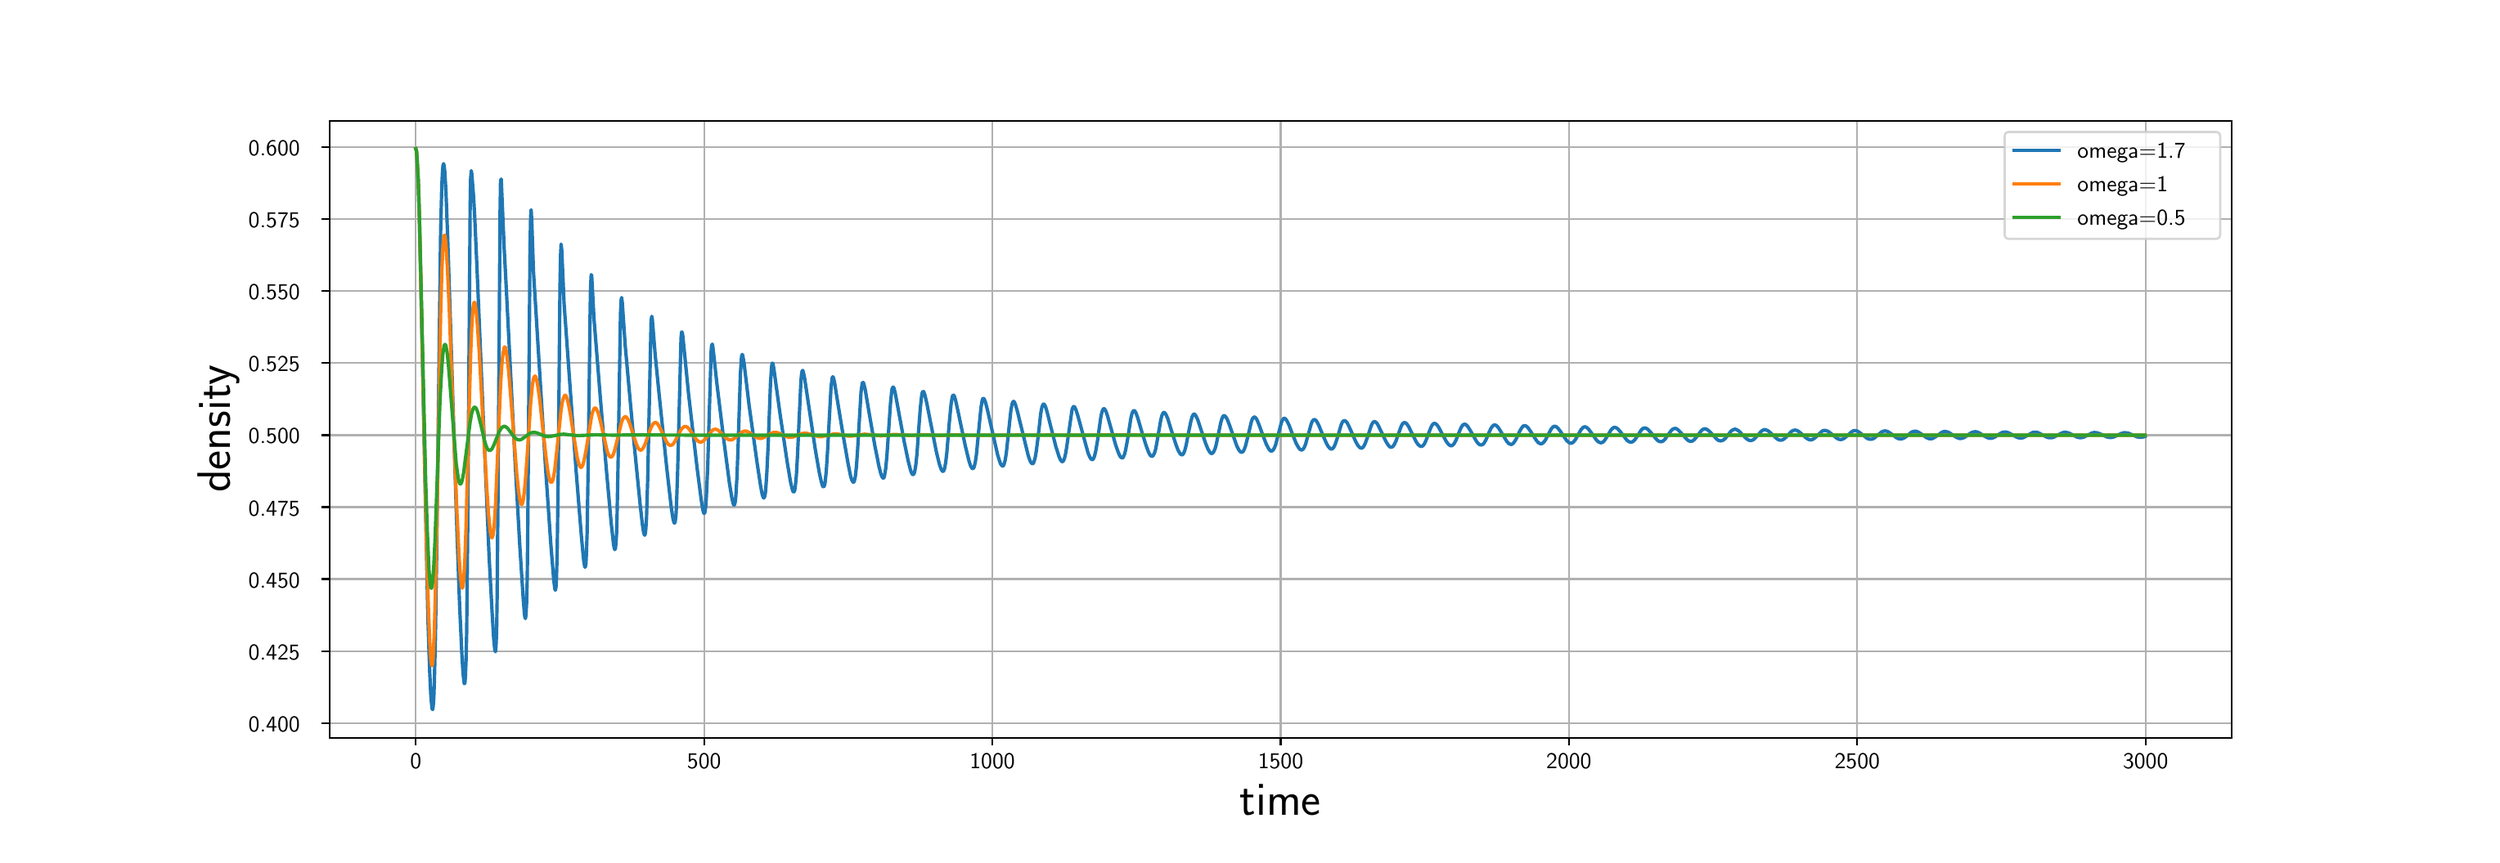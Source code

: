 \begingroup%
\makeatletter%
\begin{pgfpicture}%
\pgfpathrectangle{\pgfpointorigin}{\pgfqpoint{15.0in}{5.0in}}%
\pgfusepath{use as bounding box, clip}%
\begin{pgfscope}%
\pgfsetbuttcap%
\pgfsetmiterjoin%
\pgfsetlinewidth{0.0pt}%
\definecolor{currentstroke}{rgb}{1.0,1.0,1.0}%
\pgfsetstrokecolor{currentstroke}%
\pgfsetstrokeopacity{0.0}%
\pgfsetdash{}{0pt}%
\pgfpathmoveto{\pgfqpoint{0.0in}{0.0in}}%
\pgfpathlineto{\pgfqpoint{15.0in}{0.0in}}%
\pgfpathlineto{\pgfqpoint{15.0in}{5.0in}}%
\pgfpathlineto{\pgfqpoint{0.0in}{5.0in}}%
\pgfpathlineto{\pgfqpoint{0.0in}{0.0in}}%
\pgfpathclose%
\pgfusepath{}%
\end{pgfscope}%
\begin{pgfscope}%
\pgfsetbuttcap%
\pgfsetmiterjoin%
\definecolor{currentfill}{rgb}{1.0,1.0,1.0}%
\pgfsetfillcolor{currentfill}%
\pgfsetlinewidth{0.0pt}%
\definecolor{currentstroke}{rgb}{0.0,0.0,0.0}%
\pgfsetstrokecolor{currentstroke}%
\pgfsetstrokeopacity{0.0}%
\pgfsetdash{}{0pt}%
\pgfpathmoveto{\pgfqpoint{1.875in}{0.625in}}%
\pgfpathlineto{\pgfqpoint{13.5in}{0.625in}}%
\pgfpathlineto{\pgfqpoint{13.5in}{4.4in}}%
\pgfpathlineto{\pgfqpoint{1.875in}{4.4in}}%
\pgfpathlineto{\pgfqpoint{1.875in}{0.625in}}%
\pgfpathclose%
\pgfusepath{fill}%
\end{pgfscope}%
\begin{pgfscope}%
\pgfpathrectangle{\pgfqpoint{1.875in}{0.625in}}{\pgfqpoint{11.625in}{3.775in}}%
\pgfusepath{clip}%
\pgfsetrectcap%
\pgfsetroundjoin%
\pgfsetlinewidth{0.803pt}%
\definecolor{currentstroke}{rgb}{0.69,0.69,0.69}%
\pgfsetstrokecolor{currentstroke}%
\pgfsetdash{}{0pt}%
\pgfpathmoveto{\pgfqpoint{2.403in}{0.625in}}%
\pgfpathlineto{\pgfqpoint{2.403in}{4.4in}}%
\pgfusepath{stroke}%
\end{pgfscope}%
\begin{pgfscope}%
\pgfsetbuttcap%
\pgfsetroundjoin%
\definecolor{currentfill}{rgb}{0.0,0.0,0.0}%
\pgfsetfillcolor{currentfill}%
\pgfsetlinewidth{0.803pt}%
\definecolor{currentstroke}{rgb}{0.0,0.0,0.0}%
\pgfsetstrokecolor{currentstroke}%
\pgfsetdash{}{0pt}%
\pgfsys@defobject{currentmarker}{\pgfqpoint{0.0in}{-0.049in}}{\pgfqpoint{0.0in}{0.0in}}{%
\pgfpathmoveto{\pgfqpoint{0.0in}{0.0in}}%
\pgfpathlineto{\pgfqpoint{0.0in}{-0.049in}}%
\pgfusepath{stroke,fill}%
}%
\begin{pgfscope}%
\pgfsys@transformshift{2.403in}{0.625in}%
\pgfsys@useobject{currentmarker}{}%
\end{pgfscope}%
\end{pgfscope}%
\begin{pgfscope}%
\definecolor{textcolor}{rgb}{0.0,0.0,0.0}%
\pgfsetstrokecolor{textcolor}%
\pgfsetfillcolor{textcolor}%
\pgftext[x=2.403in,y=0.528in,,top]{\color{textcolor}\sffamily\fontsize{10.0}{12.0}\selectfont 0}%
\end{pgfscope}%
\begin{pgfscope}%
\pgfpathrectangle{\pgfqpoint{1.875in}{0.625in}}{\pgfqpoint{11.625in}{3.775in}}%
\pgfusepath{clip}%
\pgfsetrectcap%
\pgfsetroundjoin%
\pgfsetlinewidth{0.803pt}%
\definecolor{currentstroke}{rgb}{0.69,0.69,0.69}%
\pgfsetstrokecolor{currentstroke}%
\pgfsetdash{}{0pt}%
\pgfpathmoveto{\pgfqpoint{4.165in}{0.625in}}%
\pgfpathlineto{\pgfqpoint{4.165in}{4.4in}}%
\pgfusepath{stroke}%
\end{pgfscope}%
\begin{pgfscope}%
\pgfsetbuttcap%
\pgfsetroundjoin%
\definecolor{currentfill}{rgb}{0.0,0.0,0.0}%
\pgfsetfillcolor{currentfill}%
\pgfsetlinewidth{0.803pt}%
\definecolor{currentstroke}{rgb}{0.0,0.0,0.0}%
\pgfsetstrokecolor{currentstroke}%
\pgfsetdash{}{0pt}%
\pgfsys@defobject{currentmarker}{\pgfqpoint{0.0in}{-0.049in}}{\pgfqpoint{0.0in}{0.0in}}{%
\pgfpathmoveto{\pgfqpoint{0.0in}{0.0in}}%
\pgfpathlineto{\pgfqpoint{0.0in}{-0.049in}}%
\pgfusepath{stroke,fill}%
}%
\begin{pgfscope}%
\pgfsys@transformshift{4.165in}{0.625in}%
\pgfsys@useobject{currentmarker}{}%
\end{pgfscope}%
\end{pgfscope}%
\begin{pgfscope}%
\definecolor{textcolor}{rgb}{0.0,0.0,0.0}%
\pgfsetstrokecolor{textcolor}%
\pgfsetfillcolor{textcolor}%
\pgftext[x=4.165in,y=0.528in,,top]{\color{textcolor}\sffamily\fontsize{10.0}{12.0}\selectfont 500}%
\end{pgfscope}%
\begin{pgfscope}%
\pgfpathrectangle{\pgfqpoint{1.875in}{0.625in}}{\pgfqpoint{11.625in}{3.775in}}%
\pgfusepath{clip}%
\pgfsetrectcap%
\pgfsetroundjoin%
\pgfsetlinewidth{0.803pt}%
\definecolor{currentstroke}{rgb}{0.69,0.69,0.69}%
\pgfsetstrokecolor{currentstroke}%
\pgfsetdash{}{0pt}%
\pgfpathmoveto{\pgfqpoint{5.927in}{0.625in}}%
\pgfpathlineto{\pgfqpoint{5.927in}{4.4in}}%
\pgfusepath{stroke}%
\end{pgfscope}%
\begin{pgfscope}%
\pgfsetbuttcap%
\pgfsetroundjoin%
\definecolor{currentfill}{rgb}{0.0,0.0,0.0}%
\pgfsetfillcolor{currentfill}%
\pgfsetlinewidth{0.803pt}%
\definecolor{currentstroke}{rgb}{0.0,0.0,0.0}%
\pgfsetstrokecolor{currentstroke}%
\pgfsetdash{}{0pt}%
\pgfsys@defobject{currentmarker}{\pgfqpoint{0.0in}{-0.049in}}{\pgfqpoint{0.0in}{0.0in}}{%
\pgfpathmoveto{\pgfqpoint{0.0in}{0.0in}}%
\pgfpathlineto{\pgfqpoint{0.0in}{-0.049in}}%
\pgfusepath{stroke,fill}%
}%
\begin{pgfscope}%
\pgfsys@transformshift{5.927in}{0.625in}%
\pgfsys@useobject{currentmarker}{}%
\end{pgfscope}%
\end{pgfscope}%
\begin{pgfscope}%
\definecolor{textcolor}{rgb}{0.0,0.0,0.0}%
\pgfsetstrokecolor{textcolor}%
\pgfsetfillcolor{textcolor}%
\pgftext[x=5.927in,y=0.528in,,top]{\color{textcolor}\sffamily\fontsize{10.0}{12.0}\selectfont 1000}%
\end{pgfscope}%
\begin{pgfscope}%
\pgfpathrectangle{\pgfqpoint{1.875in}{0.625in}}{\pgfqpoint{11.625in}{3.775in}}%
\pgfusepath{clip}%
\pgfsetrectcap%
\pgfsetroundjoin%
\pgfsetlinewidth{0.803pt}%
\definecolor{currentstroke}{rgb}{0.69,0.69,0.69}%
\pgfsetstrokecolor{currentstroke}%
\pgfsetdash{}{0pt}%
\pgfpathmoveto{\pgfqpoint{7.689in}{0.625in}}%
\pgfpathlineto{\pgfqpoint{7.689in}{4.4in}}%
\pgfusepath{stroke}%
\end{pgfscope}%
\begin{pgfscope}%
\pgfsetbuttcap%
\pgfsetroundjoin%
\definecolor{currentfill}{rgb}{0.0,0.0,0.0}%
\pgfsetfillcolor{currentfill}%
\pgfsetlinewidth{0.803pt}%
\definecolor{currentstroke}{rgb}{0.0,0.0,0.0}%
\pgfsetstrokecolor{currentstroke}%
\pgfsetdash{}{0pt}%
\pgfsys@defobject{currentmarker}{\pgfqpoint{0.0in}{-0.049in}}{\pgfqpoint{0.0in}{0.0in}}{%
\pgfpathmoveto{\pgfqpoint{0.0in}{0.0in}}%
\pgfpathlineto{\pgfqpoint{0.0in}{-0.049in}}%
\pgfusepath{stroke,fill}%
}%
\begin{pgfscope}%
\pgfsys@transformshift{7.689in}{0.625in}%
\pgfsys@useobject{currentmarker}{}%
\end{pgfscope}%
\end{pgfscope}%
\begin{pgfscope}%
\definecolor{textcolor}{rgb}{0.0,0.0,0.0}%
\pgfsetstrokecolor{textcolor}%
\pgfsetfillcolor{textcolor}%
\pgftext[x=7.689in,y=0.528in,,top]{\color{textcolor}\sffamily\fontsize{10.0}{12.0}\selectfont 1500}%
\end{pgfscope}%
\begin{pgfscope}%
\pgfpathrectangle{\pgfqpoint{1.875in}{0.625in}}{\pgfqpoint{11.625in}{3.775in}}%
\pgfusepath{clip}%
\pgfsetrectcap%
\pgfsetroundjoin%
\pgfsetlinewidth{0.803pt}%
\definecolor{currentstroke}{rgb}{0.69,0.69,0.69}%
\pgfsetstrokecolor{currentstroke}%
\pgfsetdash{}{0pt}%
\pgfpathmoveto{\pgfqpoint{9.451in}{0.625in}}%
\pgfpathlineto{\pgfqpoint{9.451in}{4.4in}}%
\pgfusepath{stroke}%
\end{pgfscope}%
\begin{pgfscope}%
\pgfsetbuttcap%
\pgfsetroundjoin%
\definecolor{currentfill}{rgb}{0.0,0.0,0.0}%
\pgfsetfillcolor{currentfill}%
\pgfsetlinewidth{0.803pt}%
\definecolor{currentstroke}{rgb}{0.0,0.0,0.0}%
\pgfsetstrokecolor{currentstroke}%
\pgfsetdash{}{0pt}%
\pgfsys@defobject{currentmarker}{\pgfqpoint{0.0in}{-0.049in}}{\pgfqpoint{0.0in}{0.0in}}{%
\pgfpathmoveto{\pgfqpoint{0.0in}{0.0in}}%
\pgfpathlineto{\pgfqpoint{0.0in}{-0.049in}}%
\pgfusepath{stroke,fill}%
}%
\begin{pgfscope}%
\pgfsys@transformshift{9.451in}{0.625in}%
\pgfsys@useobject{currentmarker}{}%
\end{pgfscope}%
\end{pgfscope}%
\begin{pgfscope}%
\definecolor{textcolor}{rgb}{0.0,0.0,0.0}%
\pgfsetstrokecolor{textcolor}%
\pgfsetfillcolor{textcolor}%
\pgftext[x=9.451in,y=0.528in,,top]{\color{textcolor}\sffamily\fontsize{10.0}{12.0}\selectfont 2000}%
\end{pgfscope}%
\begin{pgfscope}%
\pgfpathrectangle{\pgfqpoint{1.875in}{0.625in}}{\pgfqpoint{11.625in}{3.775in}}%
\pgfusepath{clip}%
\pgfsetrectcap%
\pgfsetroundjoin%
\pgfsetlinewidth{0.803pt}%
\definecolor{currentstroke}{rgb}{0.69,0.69,0.69}%
\pgfsetstrokecolor{currentstroke}%
\pgfsetdash{}{0pt}%
\pgfpathmoveto{\pgfqpoint{11.213in}{0.625in}}%
\pgfpathlineto{\pgfqpoint{11.213in}{4.4in}}%
\pgfusepath{stroke}%
\end{pgfscope}%
\begin{pgfscope}%
\pgfsetbuttcap%
\pgfsetroundjoin%
\definecolor{currentfill}{rgb}{0.0,0.0,0.0}%
\pgfsetfillcolor{currentfill}%
\pgfsetlinewidth{0.803pt}%
\definecolor{currentstroke}{rgb}{0.0,0.0,0.0}%
\pgfsetstrokecolor{currentstroke}%
\pgfsetdash{}{0pt}%
\pgfsys@defobject{currentmarker}{\pgfqpoint{0.0in}{-0.049in}}{\pgfqpoint{0.0in}{0.0in}}{%
\pgfpathmoveto{\pgfqpoint{0.0in}{0.0in}}%
\pgfpathlineto{\pgfqpoint{0.0in}{-0.049in}}%
\pgfusepath{stroke,fill}%
}%
\begin{pgfscope}%
\pgfsys@transformshift{11.213in}{0.625in}%
\pgfsys@useobject{currentmarker}{}%
\end{pgfscope}%
\end{pgfscope}%
\begin{pgfscope}%
\definecolor{textcolor}{rgb}{0.0,0.0,0.0}%
\pgfsetstrokecolor{textcolor}%
\pgfsetfillcolor{textcolor}%
\pgftext[x=11.213in,y=0.528in,,top]{\color{textcolor}\sffamily\fontsize{10.0}{12.0}\selectfont 2500}%
\end{pgfscope}%
\begin{pgfscope}%
\pgfpathrectangle{\pgfqpoint{1.875in}{0.625in}}{\pgfqpoint{11.625in}{3.775in}}%
\pgfusepath{clip}%
\pgfsetrectcap%
\pgfsetroundjoin%
\pgfsetlinewidth{0.803pt}%
\definecolor{currentstroke}{rgb}{0.69,0.69,0.69}%
\pgfsetstrokecolor{currentstroke}%
\pgfsetdash{}{0pt}%
\pgfpathmoveto{\pgfqpoint{12.975in}{0.625in}}%
\pgfpathlineto{\pgfqpoint{12.975in}{4.4in}}%
\pgfusepath{stroke}%
\end{pgfscope}%
\begin{pgfscope}%
\pgfsetbuttcap%
\pgfsetroundjoin%
\definecolor{currentfill}{rgb}{0.0,0.0,0.0}%
\pgfsetfillcolor{currentfill}%
\pgfsetlinewidth{0.803pt}%
\definecolor{currentstroke}{rgb}{0.0,0.0,0.0}%
\pgfsetstrokecolor{currentstroke}%
\pgfsetdash{}{0pt}%
\pgfsys@defobject{currentmarker}{\pgfqpoint{0.0in}{-0.049in}}{\pgfqpoint{0.0in}{0.0in}}{%
\pgfpathmoveto{\pgfqpoint{0.0in}{0.0in}}%
\pgfpathlineto{\pgfqpoint{0.0in}{-0.049in}}%
\pgfusepath{stroke,fill}%
}%
\begin{pgfscope}%
\pgfsys@transformshift{12.975in}{0.625in}%
\pgfsys@useobject{currentmarker}{}%
\end{pgfscope}%
\end{pgfscope}%
\begin{pgfscope}%
\definecolor{textcolor}{rgb}{0.0,0.0,0.0}%
\pgfsetstrokecolor{textcolor}%
\pgfsetfillcolor{textcolor}%
\pgftext[x=12.975in,y=0.528in,,top]{\color{textcolor}\sffamily\fontsize{10.0}{12.0}\selectfont 3000}%
\end{pgfscope}%
\begin{pgfscope}%
\definecolor{textcolor}{rgb}{0.0,0.0,0.0}%
\pgfsetstrokecolor{textcolor}%
\pgfsetfillcolor{textcolor}%
\pgftext[x=7.688in,y=0.338in,,top]{\color{textcolor}\sffamily\fontsize{20.0}{24.0}\selectfont time}%
\end{pgfscope}%
\begin{pgfscope}%
\pgfpathrectangle{\pgfqpoint{1.875in}{0.625in}}{\pgfqpoint{11.625in}{3.775in}}%
\pgfusepath{clip}%
\pgfsetrectcap%
\pgfsetroundjoin%
\pgfsetlinewidth{0.803pt}%
\definecolor{currentstroke}{rgb}{0.69,0.69,0.69}%
\pgfsetstrokecolor{currentstroke}%
\pgfsetdash{}{0pt}%
\pgfpathmoveto{\pgfqpoint{1.875in}{0.715in}}%
\pgfpathlineto{\pgfqpoint{13.5in}{0.715in}}%
\pgfusepath{stroke}%
\end{pgfscope}%
\begin{pgfscope}%
\pgfsetbuttcap%
\pgfsetroundjoin%
\definecolor{currentfill}{rgb}{0.0,0.0,0.0}%
\pgfsetfillcolor{currentfill}%
\pgfsetlinewidth{0.803pt}%
\definecolor{currentstroke}{rgb}{0.0,0.0,0.0}%
\pgfsetstrokecolor{currentstroke}%
\pgfsetdash{}{0pt}%
\pgfsys@defobject{currentmarker}{\pgfqpoint{-0.049in}{0.0in}}{\pgfqpoint{-0.0in}{0.0in}}{%
\pgfpathmoveto{\pgfqpoint{-0.0in}{0.0in}}%
\pgfpathlineto{\pgfqpoint{-0.049in}{0.0in}}%
\pgfusepath{stroke,fill}%
}%
\begin{pgfscope}%
\pgfsys@transformshift{1.875in}{0.715in}%
\pgfsys@useobject{currentmarker}{}%
\end{pgfscope}%
\end{pgfscope}%
\begin{pgfscope}%
\definecolor{textcolor}{rgb}{0.0,0.0,0.0}%
\pgfsetstrokecolor{textcolor}%
\pgfsetfillcolor{textcolor}%
\pgftext[x=1.38in, y=0.662in, left, base]{\color{textcolor}\sffamily\fontsize{10.0}{12.0}\selectfont 0.400}%
\end{pgfscope}%
\begin{pgfscope}%
\pgfpathrectangle{\pgfqpoint{1.875in}{0.625in}}{\pgfqpoint{11.625in}{3.775in}}%
\pgfusepath{clip}%
\pgfsetrectcap%
\pgfsetroundjoin%
\pgfsetlinewidth{0.803pt}%
\definecolor{currentstroke}{rgb}{0.69,0.69,0.69}%
\pgfsetstrokecolor{currentstroke}%
\pgfsetdash{}{0pt}%
\pgfpathmoveto{\pgfqpoint{1.875in}{1.155in}}%
\pgfpathlineto{\pgfqpoint{13.5in}{1.155in}}%
\pgfusepath{stroke}%
\end{pgfscope}%
\begin{pgfscope}%
\pgfsetbuttcap%
\pgfsetroundjoin%
\definecolor{currentfill}{rgb}{0.0,0.0,0.0}%
\pgfsetfillcolor{currentfill}%
\pgfsetlinewidth{0.803pt}%
\definecolor{currentstroke}{rgb}{0.0,0.0,0.0}%
\pgfsetstrokecolor{currentstroke}%
\pgfsetdash{}{0pt}%
\pgfsys@defobject{currentmarker}{\pgfqpoint{-0.049in}{0.0in}}{\pgfqpoint{-0.0in}{0.0in}}{%
\pgfpathmoveto{\pgfqpoint{-0.0in}{0.0in}}%
\pgfpathlineto{\pgfqpoint{-0.049in}{0.0in}}%
\pgfusepath{stroke,fill}%
}%
\begin{pgfscope}%
\pgfsys@transformshift{1.875in}{1.155in}%
\pgfsys@useobject{currentmarker}{}%
\end{pgfscope}%
\end{pgfscope}%
\begin{pgfscope}%
\definecolor{textcolor}{rgb}{0.0,0.0,0.0}%
\pgfsetstrokecolor{textcolor}%
\pgfsetfillcolor{textcolor}%
\pgftext[x=1.38in, y=1.102in, left, base]{\color{textcolor}\sffamily\fontsize{10.0}{12.0}\selectfont 0.425}%
\end{pgfscope}%
\begin{pgfscope}%
\pgfpathrectangle{\pgfqpoint{1.875in}{0.625in}}{\pgfqpoint{11.625in}{3.775in}}%
\pgfusepath{clip}%
\pgfsetrectcap%
\pgfsetroundjoin%
\pgfsetlinewidth{0.803pt}%
\definecolor{currentstroke}{rgb}{0.69,0.69,0.69}%
\pgfsetstrokecolor{currentstroke}%
\pgfsetdash{}{0pt}%
\pgfpathmoveto{\pgfqpoint{1.875in}{1.596in}}%
\pgfpathlineto{\pgfqpoint{13.5in}{1.596in}}%
\pgfusepath{stroke}%
\end{pgfscope}%
\begin{pgfscope}%
\pgfsetbuttcap%
\pgfsetroundjoin%
\definecolor{currentfill}{rgb}{0.0,0.0,0.0}%
\pgfsetfillcolor{currentfill}%
\pgfsetlinewidth{0.803pt}%
\definecolor{currentstroke}{rgb}{0.0,0.0,0.0}%
\pgfsetstrokecolor{currentstroke}%
\pgfsetdash{}{0pt}%
\pgfsys@defobject{currentmarker}{\pgfqpoint{-0.049in}{0.0in}}{\pgfqpoint{-0.0in}{0.0in}}{%
\pgfpathmoveto{\pgfqpoint{-0.0in}{0.0in}}%
\pgfpathlineto{\pgfqpoint{-0.049in}{0.0in}}%
\pgfusepath{stroke,fill}%
}%
\begin{pgfscope}%
\pgfsys@transformshift{1.875in}{1.596in}%
\pgfsys@useobject{currentmarker}{}%
\end{pgfscope}%
\end{pgfscope}%
\begin{pgfscope}%
\definecolor{textcolor}{rgb}{0.0,0.0,0.0}%
\pgfsetstrokecolor{textcolor}%
\pgfsetfillcolor{textcolor}%
\pgftext[x=1.38in, y=1.543in, left, base]{\color{textcolor}\sffamily\fontsize{10.0}{12.0}\selectfont 0.450}%
\end{pgfscope}%
\begin{pgfscope}%
\pgfpathrectangle{\pgfqpoint{1.875in}{0.625in}}{\pgfqpoint{11.625in}{3.775in}}%
\pgfusepath{clip}%
\pgfsetrectcap%
\pgfsetroundjoin%
\pgfsetlinewidth{0.803pt}%
\definecolor{currentstroke}{rgb}{0.69,0.69,0.69}%
\pgfsetstrokecolor{currentstroke}%
\pgfsetdash{}{0pt}%
\pgfpathmoveto{\pgfqpoint{1.875in}{2.036in}}%
\pgfpathlineto{\pgfqpoint{13.5in}{2.036in}}%
\pgfusepath{stroke}%
\end{pgfscope}%
\begin{pgfscope}%
\pgfsetbuttcap%
\pgfsetroundjoin%
\definecolor{currentfill}{rgb}{0.0,0.0,0.0}%
\pgfsetfillcolor{currentfill}%
\pgfsetlinewidth{0.803pt}%
\definecolor{currentstroke}{rgb}{0.0,0.0,0.0}%
\pgfsetstrokecolor{currentstroke}%
\pgfsetdash{}{0pt}%
\pgfsys@defobject{currentmarker}{\pgfqpoint{-0.049in}{0.0in}}{\pgfqpoint{-0.0in}{0.0in}}{%
\pgfpathmoveto{\pgfqpoint{-0.0in}{0.0in}}%
\pgfpathlineto{\pgfqpoint{-0.049in}{0.0in}}%
\pgfusepath{stroke,fill}%
}%
\begin{pgfscope}%
\pgfsys@transformshift{1.875in}{2.036in}%
\pgfsys@useobject{currentmarker}{}%
\end{pgfscope}%
\end{pgfscope}%
\begin{pgfscope}%
\definecolor{textcolor}{rgb}{0.0,0.0,0.0}%
\pgfsetstrokecolor{textcolor}%
\pgfsetfillcolor{textcolor}%
\pgftext[x=1.38in, y=1.983in, left, base]{\color{textcolor}\sffamily\fontsize{10.0}{12.0}\selectfont 0.475}%
\end{pgfscope}%
\begin{pgfscope}%
\pgfpathrectangle{\pgfqpoint{1.875in}{0.625in}}{\pgfqpoint{11.625in}{3.775in}}%
\pgfusepath{clip}%
\pgfsetrectcap%
\pgfsetroundjoin%
\pgfsetlinewidth{0.803pt}%
\definecolor{currentstroke}{rgb}{0.69,0.69,0.69}%
\pgfsetstrokecolor{currentstroke}%
\pgfsetdash{}{0pt}%
\pgfpathmoveto{\pgfqpoint{1.875in}{2.476in}}%
\pgfpathlineto{\pgfqpoint{13.5in}{2.476in}}%
\pgfusepath{stroke}%
\end{pgfscope}%
\begin{pgfscope}%
\pgfsetbuttcap%
\pgfsetroundjoin%
\definecolor{currentfill}{rgb}{0.0,0.0,0.0}%
\pgfsetfillcolor{currentfill}%
\pgfsetlinewidth{0.803pt}%
\definecolor{currentstroke}{rgb}{0.0,0.0,0.0}%
\pgfsetstrokecolor{currentstroke}%
\pgfsetdash{}{0pt}%
\pgfsys@defobject{currentmarker}{\pgfqpoint{-0.049in}{0.0in}}{\pgfqpoint{-0.0in}{0.0in}}{%
\pgfpathmoveto{\pgfqpoint{-0.0in}{0.0in}}%
\pgfpathlineto{\pgfqpoint{-0.049in}{0.0in}}%
\pgfusepath{stroke,fill}%
}%
\begin{pgfscope}%
\pgfsys@transformshift{1.875in}{2.476in}%
\pgfsys@useobject{currentmarker}{}%
\end{pgfscope}%
\end{pgfscope}%
\begin{pgfscope}%
\definecolor{textcolor}{rgb}{0.0,0.0,0.0}%
\pgfsetstrokecolor{textcolor}%
\pgfsetfillcolor{textcolor}%
\pgftext[x=1.38in, y=2.424in, left, base]{\color{textcolor}\sffamily\fontsize{10.0}{12.0}\selectfont 0.500}%
\end{pgfscope}%
\begin{pgfscope}%
\pgfpathrectangle{\pgfqpoint{1.875in}{0.625in}}{\pgfqpoint{11.625in}{3.775in}}%
\pgfusepath{clip}%
\pgfsetrectcap%
\pgfsetroundjoin%
\pgfsetlinewidth{0.803pt}%
\definecolor{currentstroke}{rgb}{0.69,0.69,0.69}%
\pgfsetstrokecolor{currentstroke}%
\pgfsetdash{}{0pt}%
\pgfpathmoveto{\pgfqpoint{1.875in}{2.917in}}%
\pgfpathlineto{\pgfqpoint{13.5in}{2.917in}}%
\pgfusepath{stroke}%
\end{pgfscope}%
\begin{pgfscope}%
\pgfsetbuttcap%
\pgfsetroundjoin%
\definecolor{currentfill}{rgb}{0.0,0.0,0.0}%
\pgfsetfillcolor{currentfill}%
\pgfsetlinewidth{0.803pt}%
\definecolor{currentstroke}{rgb}{0.0,0.0,0.0}%
\pgfsetstrokecolor{currentstroke}%
\pgfsetdash{}{0pt}%
\pgfsys@defobject{currentmarker}{\pgfqpoint{-0.049in}{0.0in}}{\pgfqpoint{-0.0in}{0.0in}}{%
\pgfpathmoveto{\pgfqpoint{-0.0in}{0.0in}}%
\pgfpathlineto{\pgfqpoint{-0.049in}{0.0in}}%
\pgfusepath{stroke,fill}%
}%
\begin{pgfscope}%
\pgfsys@transformshift{1.875in}{2.917in}%
\pgfsys@useobject{currentmarker}{}%
\end{pgfscope}%
\end{pgfscope}%
\begin{pgfscope}%
\definecolor{textcolor}{rgb}{0.0,0.0,0.0}%
\pgfsetstrokecolor{textcolor}%
\pgfsetfillcolor{textcolor}%
\pgftext[x=1.38in, y=2.864in, left, base]{\color{textcolor}\sffamily\fontsize{10.0}{12.0}\selectfont 0.525}%
\end{pgfscope}%
\begin{pgfscope}%
\pgfpathrectangle{\pgfqpoint{1.875in}{0.625in}}{\pgfqpoint{11.625in}{3.775in}}%
\pgfusepath{clip}%
\pgfsetrectcap%
\pgfsetroundjoin%
\pgfsetlinewidth{0.803pt}%
\definecolor{currentstroke}{rgb}{0.69,0.69,0.69}%
\pgfsetstrokecolor{currentstroke}%
\pgfsetdash{}{0pt}%
\pgfpathmoveto{\pgfqpoint{1.875in}{3.357in}}%
\pgfpathlineto{\pgfqpoint{13.5in}{3.357in}}%
\pgfusepath{stroke}%
\end{pgfscope}%
\begin{pgfscope}%
\pgfsetbuttcap%
\pgfsetroundjoin%
\definecolor{currentfill}{rgb}{0.0,0.0,0.0}%
\pgfsetfillcolor{currentfill}%
\pgfsetlinewidth{0.803pt}%
\definecolor{currentstroke}{rgb}{0.0,0.0,0.0}%
\pgfsetstrokecolor{currentstroke}%
\pgfsetdash{}{0pt}%
\pgfsys@defobject{currentmarker}{\pgfqpoint{-0.049in}{0.0in}}{\pgfqpoint{-0.0in}{0.0in}}{%
\pgfpathmoveto{\pgfqpoint{-0.0in}{0.0in}}%
\pgfpathlineto{\pgfqpoint{-0.049in}{0.0in}}%
\pgfusepath{stroke,fill}%
}%
\begin{pgfscope}%
\pgfsys@transformshift{1.875in}{3.357in}%
\pgfsys@useobject{currentmarker}{}%
\end{pgfscope}%
\end{pgfscope}%
\begin{pgfscope}%
\definecolor{textcolor}{rgb}{0.0,0.0,0.0}%
\pgfsetstrokecolor{textcolor}%
\pgfsetfillcolor{textcolor}%
\pgftext[x=1.38in, y=3.304in, left, base]{\color{textcolor}\sffamily\fontsize{10.0}{12.0}\selectfont 0.550}%
\end{pgfscope}%
\begin{pgfscope}%
\pgfpathrectangle{\pgfqpoint{1.875in}{0.625in}}{\pgfqpoint{11.625in}{3.775in}}%
\pgfusepath{clip}%
\pgfsetrectcap%
\pgfsetroundjoin%
\pgfsetlinewidth{0.803pt}%
\definecolor{currentstroke}{rgb}{0.69,0.69,0.69}%
\pgfsetstrokecolor{currentstroke}%
\pgfsetdash{}{0pt}%
\pgfpathmoveto{\pgfqpoint{1.875in}{3.798in}}%
\pgfpathlineto{\pgfqpoint{13.5in}{3.798in}}%
\pgfusepath{stroke}%
\end{pgfscope}%
\begin{pgfscope}%
\pgfsetbuttcap%
\pgfsetroundjoin%
\definecolor{currentfill}{rgb}{0.0,0.0,0.0}%
\pgfsetfillcolor{currentfill}%
\pgfsetlinewidth{0.803pt}%
\definecolor{currentstroke}{rgb}{0.0,0.0,0.0}%
\pgfsetstrokecolor{currentstroke}%
\pgfsetdash{}{0pt}%
\pgfsys@defobject{currentmarker}{\pgfqpoint{-0.049in}{0.0in}}{\pgfqpoint{-0.0in}{0.0in}}{%
\pgfpathmoveto{\pgfqpoint{-0.0in}{0.0in}}%
\pgfpathlineto{\pgfqpoint{-0.049in}{0.0in}}%
\pgfusepath{stroke,fill}%
}%
\begin{pgfscope}%
\pgfsys@transformshift{1.875in}{3.798in}%
\pgfsys@useobject{currentmarker}{}%
\end{pgfscope}%
\end{pgfscope}%
\begin{pgfscope}%
\definecolor{textcolor}{rgb}{0.0,0.0,0.0}%
\pgfsetstrokecolor{textcolor}%
\pgfsetfillcolor{textcolor}%
\pgftext[x=1.38in, y=3.745in, left, base]{\color{textcolor}\sffamily\fontsize{10.0}{12.0}\selectfont 0.575}%
\end{pgfscope}%
\begin{pgfscope}%
\pgfpathrectangle{\pgfqpoint{1.875in}{0.625in}}{\pgfqpoint{11.625in}{3.775in}}%
\pgfusepath{clip}%
\pgfsetrectcap%
\pgfsetroundjoin%
\pgfsetlinewidth{0.803pt}%
\definecolor{currentstroke}{rgb}{0.69,0.69,0.69}%
\pgfsetstrokecolor{currentstroke}%
\pgfsetdash{}{0pt}%
\pgfpathmoveto{\pgfqpoint{1.875in}{4.238in}}%
\pgfpathlineto{\pgfqpoint{13.5in}{4.238in}}%
\pgfusepath{stroke}%
\end{pgfscope}%
\begin{pgfscope}%
\pgfsetbuttcap%
\pgfsetroundjoin%
\definecolor{currentfill}{rgb}{0.0,0.0,0.0}%
\pgfsetfillcolor{currentfill}%
\pgfsetlinewidth{0.803pt}%
\definecolor{currentstroke}{rgb}{0.0,0.0,0.0}%
\pgfsetstrokecolor{currentstroke}%
\pgfsetdash{}{0pt}%
\pgfsys@defobject{currentmarker}{\pgfqpoint{-0.049in}{0.0in}}{\pgfqpoint{-0.0in}{0.0in}}{%
\pgfpathmoveto{\pgfqpoint{-0.0in}{0.0in}}%
\pgfpathlineto{\pgfqpoint{-0.049in}{0.0in}}%
\pgfusepath{stroke,fill}%
}%
\begin{pgfscope}%
\pgfsys@transformshift{1.875in}{4.238in}%
\pgfsys@useobject{currentmarker}{}%
\end{pgfscope}%
\end{pgfscope}%
\begin{pgfscope}%
\definecolor{textcolor}{rgb}{0.0,0.0,0.0}%
\pgfsetstrokecolor{textcolor}%
\pgfsetfillcolor{textcolor}%
\pgftext[x=1.38in, y=4.185in, left, base]{\color{textcolor}\sffamily\fontsize{10.0}{12.0}\selectfont 0.600}%
\end{pgfscope}%
\begin{pgfscope}%
\definecolor{textcolor}{rgb}{0.0,0.0,0.0}%
\pgfsetstrokecolor{textcolor}%
\pgfsetfillcolor{textcolor}%
\pgftext[x=1.325in,y=2.513in,,bottom,rotate=90.0]{\color{textcolor}\sffamily\fontsize{20.0}{24.0}\selectfont density}%
\end{pgfscope}%
\begin{pgfscope}%
\pgfpathrectangle{\pgfqpoint{1.875in}{0.625in}}{\pgfqpoint{11.625in}{3.775in}}%
\pgfusepath{clip}%
\pgfsetrectcap%
\pgfsetroundjoin%
\pgfsetlinewidth{1.506pt}%
\definecolor{currentstroke}{rgb}{0.122,0.467,0.706}%
\pgfsetstrokecolor{currentstroke}%
\pgfsetdash{}{0pt}%
\pgfpathmoveto{\pgfqpoint{2.403in}{4.228in}}%
\pgfpathlineto{\pgfqpoint{2.407in}{4.216in}}%
\pgfpathlineto{\pgfqpoint{2.41in}{4.178in}}%
\pgfpathlineto{\pgfqpoint{2.418in}{4.031in}}%
\pgfpathlineto{\pgfqpoint{2.425in}{3.801in}}%
\pgfpathlineto{\pgfqpoint{2.435in}{3.343in}}%
\pgfpathlineto{\pgfqpoint{2.477in}{1.354in}}%
\pgfpathlineto{\pgfqpoint{2.488in}{1.028in}}%
\pgfpathlineto{\pgfqpoint{2.495in}{0.88in}}%
\pgfpathlineto{\pgfqpoint{2.502in}{0.803in}}%
\pgfpathlineto{\pgfqpoint{2.506in}{0.797in}}%
\pgfpathlineto{\pgfqpoint{2.509in}{0.816in}}%
\pgfpathlineto{\pgfqpoint{2.513in}{0.866in}}%
\pgfpathlineto{\pgfqpoint{2.516in}{0.951in}}%
\pgfpathlineto{\pgfqpoint{2.523in}{1.243in}}%
\pgfpathlineto{\pgfqpoint{2.53in}{1.716in}}%
\pgfpathlineto{\pgfqpoint{2.555in}{3.735in}}%
\pgfpathlineto{\pgfqpoint{2.562in}{4.008in}}%
\pgfpathlineto{\pgfqpoint{2.566in}{4.083in}}%
\pgfpathlineto{\pgfqpoint{2.569in}{4.125in}}%
\pgfpathlineto{\pgfqpoint{2.573in}{4.137in}}%
\pgfpathlineto{\pgfqpoint{2.576in}{4.124in}}%
\pgfpathlineto{\pgfqpoint{2.58in}{4.09in}}%
\pgfpathlineto{\pgfqpoint{2.587in}{3.972in}}%
\pgfpathlineto{\pgfqpoint{2.597in}{3.708in}}%
\pgfpathlineto{\pgfqpoint{2.615in}{3.153in}}%
\pgfpathlineto{\pgfqpoint{2.654in}{1.901in}}%
\pgfpathlineto{\pgfqpoint{2.671in}{1.428in}}%
\pgfpathlineto{\pgfqpoint{2.685in}{1.127in}}%
\pgfpathlineto{\pgfqpoint{2.692in}{1.016in}}%
\pgfpathlineto{\pgfqpoint{2.699in}{0.956in}}%
\pgfpathlineto{\pgfqpoint{2.703in}{0.958in}}%
\pgfpathlineto{\pgfqpoint{2.706in}{0.998in}}%
\pgfpathlineto{\pgfqpoint{2.71in}{1.095in}}%
\pgfpathlineto{\pgfqpoint{2.714in}{1.276in}}%
\pgfpathlineto{\pgfqpoint{2.721in}{1.99in}}%
\pgfpathlineto{\pgfqpoint{2.735in}{3.865in}}%
\pgfpathlineto{\pgfqpoint{2.738in}{4.043in}}%
\pgfpathlineto{\pgfqpoint{2.742in}{4.094in}}%
\pgfpathlineto{\pgfqpoint{2.745in}{4.077in}}%
\pgfpathlineto{\pgfqpoint{2.756in}{3.936in}}%
\pgfpathlineto{\pgfqpoint{2.763in}{3.813in}}%
\pgfpathlineto{\pgfqpoint{2.777in}{3.497in}}%
\pgfpathlineto{\pgfqpoint{2.851in}{1.733in}}%
\pgfpathlineto{\pgfqpoint{2.869in}{1.398in}}%
\pgfpathlineto{\pgfqpoint{2.879in}{1.232in}}%
\pgfpathlineto{\pgfqpoint{2.886in}{1.16in}}%
\pgfpathlineto{\pgfqpoint{2.89in}{1.151in}}%
\pgfpathlineto{\pgfqpoint{2.893in}{1.181in}}%
\pgfpathlineto{\pgfqpoint{2.897in}{1.276in}}%
\pgfpathlineto{\pgfqpoint{2.9in}{1.477in}}%
\pgfpathlineto{\pgfqpoint{2.907in}{2.309in}}%
\pgfpathlineto{\pgfqpoint{2.918in}{3.838in}}%
\pgfpathlineto{\pgfqpoint{2.921in}{4.032in}}%
\pgfpathlineto{\pgfqpoint{2.925in}{4.043in}}%
\pgfpathlineto{\pgfqpoint{2.943in}{3.621in}}%
\pgfpathlineto{\pgfqpoint{2.953in}{3.433in}}%
\pgfpathlineto{\pgfqpoint{3.01in}{2.31in}}%
\pgfpathlineto{\pgfqpoint{3.038in}{1.809in}}%
\pgfpathlineto{\pgfqpoint{3.059in}{1.482in}}%
\pgfpathlineto{\pgfqpoint{3.066in}{1.396in}}%
\pgfpathlineto{\pgfqpoint{3.069in}{1.366in}}%
\pgfpathlineto{\pgfqpoint{3.073in}{1.354in}}%
\pgfpathlineto{\pgfqpoint{3.076in}{1.372in}}%
\pgfpathlineto{\pgfqpoint{3.08in}{1.444in}}%
\pgfpathlineto{\pgfqpoint{3.084in}{1.599in}}%
\pgfpathlineto{\pgfqpoint{3.087in}{1.87in}}%
\pgfpathlineto{\pgfqpoint{3.094in}{2.75in}}%
\pgfpathlineto{\pgfqpoint{3.101in}{3.611in}}%
\pgfpathlineto{\pgfqpoint{3.105in}{3.817in}}%
\pgfpathlineto{\pgfqpoint{3.108in}{3.855in}}%
\pgfpathlineto{\pgfqpoint{3.112in}{3.78in}}%
\pgfpathlineto{\pgfqpoint{3.122in}{3.481in}}%
\pgfpathlineto{\pgfqpoint{3.196in}{2.277in}}%
\pgfpathlineto{\pgfqpoint{3.228in}{1.812in}}%
\pgfpathlineto{\pgfqpoint{3.246in}{1.591in}}%
\pgfpathlineto{\pgfqpoint{3.253in}{1.534in}}%
\pgfpathlineto{\pgfqpoint{3.256in}{1.527in}}%
\pgfpathlineto{\pgfqpoint{3.26in}{1.548in}}%
\pgfpathlineto{\pgfqpoint{3.263in}{1.614in}}%
\pgfpathlineto{\pgfqpoint{3.267in}{1.748in}}%
\pgfpathlineto{\pgfqpoint{3.274in}{2.287in}}%
\pgfpathlineto{\pgfqpoint{3.284in}{3.382in}}%
\pgfpathlineto{\pgfqpoint{3.288in}{3.58in}}%
\pgfpathlineto{\pgfqpoint{3.291in}{3.645in}}%
\pgfpathlineto{\pgfqpoint{3.295in}{3.608in}}%
\pgfpathlineto{\pgfqpoint{3.309in}{3.285in}}%
\pgfpathlineto{\pgfqpoint{3.383in}{2.255in}}%
\pgfpathlineto{\pgfqpoint{3.415in}{1.858in}}%
\pgfpathlineto{\pgfqpoint{3.429in}{1.71in}}%
\pgfpathlineto{\pgfqpoint{3.436in}{1.668in}}%
\pgfpathlineto{\pgfqpoint{3.439in}{1.668in}}%
\pgfpathlineto{\pgfqpoint{3.443in}{1.693in}}%
\pgfpathlineto{\pgfqpoint{3.446in}{1.758in}}%
\pgfpathlineto{\pgfqpoint{3.45in}{1.876in}}%
\pgfpathlineto{\pgfqpoint{3.457in}{2.318in}}%
\pgfpathlineto{\pgfqpoint{3.468in}{3.2in}}%
\pgfpathlineto{\pgfqpoint{3.471in}{3.379in}}%
\pgfpathlineto{\pgfqpoint{3.475in}{3.458in}}%
\pgfpathlineto{\pgfqpoint{3.478in}{3.452in}}%
\pgfpathlineto{\pgfqpoint{3.485in}{3.322in}}%
\pgfpathlineto{\pgfqpoint{3.492in}{3.189in}}%
\pgfpathlineto{\pgfqpoint{3.503in}{3.052in}}%
\pgfpathlineto{\pgfqpoint{3.531in}{2.702in}}%
\pgfpathlineto{\pgfqpoint{3.57in}{2.239in}}%
\pgfpathlineto{\pgfqpoint{3.598in}{1.93in}}%
\pgfpathlineto{\pgfqpoint{3.612in}{1.805in}}%
\pgfpathlineto{\pgfqpoint{3.616in}{1.785in}}%
\pgfpathlineto{\pgfqpoint{3.619in}{1.776in}}%
\pgfpathlineto{\pgfqpoint{3.623in}{1.782in}}%
\pgfpathlineto{\pgfqpoint{3.626in}{1.811in}}%
\pgfpathlineto{\pgfqpoint{3.63in}{1.873in}}%
\pgfpathlineto{\pgfqpoint{3.633in}{1.979in}}%
\pgfpathlineto{\pgfqpoint{3.64in}{2.346in}}%
\pgfpathlineto{\pgfqpoint{3.654in}{3.219in}}%
\pgfpathlineto{\pgfqpoint{3.658in}{3.302in}}%
\pgfpathlineto{\pgfqpoint{3.661in}{3.318in}}%
\pgfpathlineto{\pgfqpoint{3.665in}{3.286in}}%
\pgfpathlineto{\pgfqpoint{3.683in}{3.023in}}%
\pgfpathlineto{\pgfqpoint{3.735in}{2.446in}}%
\pgfpathlineto{\pgfqpoint{3.774in}{2.053in}}%
\pgfpathlineto{\pgfqpoint{3.788in}{1.929in}}%
\pgfpathlineto{\pgfqpoint{3.795in}{1.883in}}%
\pgfpathlineto{\pgfqpoint{3.799in}{1.869in}}%
\pgfpathlineto{\pgfqpoint{3.802in}{1.864in}}%
\pgfpathlineto{\pgfqpoint{3.806in}{1.875in}}%
\pgfpathlineto{\pgfqpoint{3.809in}{1.906in}}%
\pgfpathlineto{\pgfqpoint{3.813in}{1.966in}}%
\pgfpathlineto{\pgfqpoint{3.82in}{2.196in}}%
\pgfpathlineto{\pgfqpoint{3.841in}{3.175in}}%
\pgfpathlineto{\pgfqpoint{3.845in}{3.203in}}%
\pgfpathlineto{\pgfqpoint{3.848in}{3.19in}}%
\pgfpathlineto{\pgfqpoint{3.855in}{3.104in}}%
\pgfpathlineto{\pgfqpoint{3.866in}{2.969in}}%
\pgfpathlineto{\pgfqpoint{3.887in}{2.757in}}%
\pgfpathlineto{\pgfqpoint{3.936in}{2.282in}}%
\pgfpathlineto{\pgfqpoint{3.964in}{2.036in}}%
\pgfpathlineto{\pgfqpoint{3.975in}{1.964in}}%
\pgfpathlineto{\pgfqpoint{3.982in}{1.938in}}%
\pgfpathlineto{\pgfqpoint{3.986in}{1.938in}}%
\pgfpathlineto{\pgfqpoint{3.989in}{1.952in}}%
\pgfpathlineto{\pgfqpoint{3.993in}{1.985in}}%
\pgfpathlineto{\pgfqpoint{3.996in}{2.041in}}%
\pgfpathlineto{\pgfqpoint{4.003in}{2.243in}}%
\pgfpathlineto{\pgfqpoint{4.024in}{3.072in}}%
\pgfpathlineto{\pgfqpoint{4.028in}{3.107in}}%
\pgfpathlineto{\pgfqpoint{4.031in}{3.106in}}%
\pgfpathlineto{\pgfqpoint{4.035in}{3.082in}}%
\pgfpathlineto{\pgfqpoint{4.07in}{2.728in}}%
\pgfpathlineto{\pgfqpoint{4.123in}{2.269in}}%
\pgfpathlineto{\pgfqpoint{4.148in}{2.077in}}%
\pgfpathlineto{\pgfqpoint{4.158in}{2.016in}}%
\pgfpathlineto{\pgfqpoint{4.162in}{2.003in}}%
\pgfpathlineto{\pgfqpoint{4.165in}{1.997in}}%
\pgfpathlineto{\pgfqpoint{4.169in}{2.001in}}%
\pgfpathlineto{\pgfqpoint{4.172in}{2.017in}}%
\pgfpathlineto{\pgfqpoint{4.176in}{2.049in}}%
\pgfpathlineto{\pgfqpoint{4.179in}{2.102in}}%
\pgfpathlineto{\pgfqpoint{4.187in}{2.279in}}%
\pgfpathlineto{\pgfqpoint{4.208in}{2.987in}}%
\pgfpathlineto{\pgfqpoint{4.211in}{3.025in}}%
\pgfpathlineto{\pgfqpoint{4.215in}{3.033in}}%
\pgfpathlineto{\pgfqpoint{4.218in}{3.02in}}%
\pgfpathlineto{\pgfqpoint{4.225in}{2.959in}}%
\pgfpathlineto{\pgfqpoint{4.243in}{2.793in}}%
\pgfpathlineto{\pgfqpoint{4.285in}{2.449in}}%
\pgfpathlineto{\pgfqpoint{4.32in}{2.181in}}%
\pgfpathlineto{\pgfqpoint{4.335in}{2.091in}}%
\pgfpathlineto{\pgfqpoint{4.342in}{2.06in}}%
\pgfpathlineto{\pgfqpoint{4.345in}{2.051in}}%
\pgfpathlineto{\pgfqpoint{4.349in}{2.048in}}%
\pgfpathlineto{\pgfqpoint{4.352in}{2.054in}}%
\pgfpathlineto{\pgfqpoint{4.356in}{2.071in}}%
\pgfpathlineto{\pgfqpoint{4.359in}{2.103in}}%
\pgfpathlineto{\pgfqpoint{4.366in}{2.221in}}%
\pgfpathlineto{\pgfqpoint{4.373in}{2.415in}}%
\pgfpathlineto{\pgfqpoint{4.387in}{2.852in}}%
\pgfpathlineto{\pgfqpoint{4.394in}{2.957in}}%
\pgfpathlineto{\pgfqpoint{4.398in}{2.97in}}%
\pgfpathlineto{\pgfqpoint{4.401in}{2.964in}}%
\pgfpathlineto{\pgfqpoint{4.409in}{2.919in}}%
\pgfpathlineto{\pgfqpoint{4.44in}{2.659in}}%
\pgfpathlineto{\pgfqpoint{4.49in}{2.299in}}%
\pgfpathlineto{\pgfqpoint{4.511in}{2.161in}}%
\pgfpathlineto{\pgfqpoint{4.521in}{2.11in}}%
\pgfpathlineto{\pgfqpoint{4.528in}{2.092in}}%
\pgfpathlineto{\pgfqpoint{4.532in}{2.092in}}%
\pgfpathlineto{\pgfqpoint{4.535in}{2.1in}}%
\pgfpathlineto{\pgfqpoint{4.539in}{2.118in}}%
\pgfpathlineto{\pgfqpoint{4.542in}{2.148in}}%
\pgfpathlineto{\pgfqpoint{4.549in}{2.255in}}%
\pgfpathlineto{\pgfqpoint{4.557in}{2.424in}}%
\pgfpathlineto{\pgfqpoint{4.571in}{2.8in}}%
\pgfpathlineto{\pgfqpoint{4.578in}{2.898in}}%
\pgfpathlineto{\pgfqpoint{4.581in}{2.916in}}%
\pgfpathlineto{\pgfqpoint{4.585in}{2.915in}}%
\pgfpathlineto{\pgfqpoint{4.588in}{2.903in}}%
\pgfpathlineto{\pgfqpoint{4.595in}{2.856in}}%
\pgfpathlineto{\pgfqpoint{4.627in}{2.621in}}%
\pgfpathlineto{\pgfqpoint{4.673in}{2.311in}}%
\pgfpathlineto{\pgfqpoint{4.694in}{2.186in}}%
\pgfpathlineto{\pgfqpoint{4.705in}{2.141in}}%
\pgfpathlineto{\pgfqpoint{4.708in}{2.132in}}%
\pgfpathlineto{\pgfqpoint{4.712in}{2.128in}}%
\pgfpathlineto{\pgfqpoint{4.715in}{2.13in}}%
\pgfpathlineto{\pgfqpoint{4.719in}{2.139in}}%
\pgfpathlineto{\pgfqpoint{4.722in}{2.157in}}%
\pgfpathlineto{\pgfqpoint{4.729in}{2.229in}}%
\pgfpathlineto{\pgfqpoint{4.736in}{2.353in}}%
\pgfpathlineto{\pgfqpoint{4.757in}{2.812in}}%
\pgfpathlineto{\pgfqpoint{4.761in}{2.849in}}%
\pgfpathlineto{\pgfqpoint{4.764in}{2.868in}}%
\pgfpathlineto{\pgfqpoint{4.768in}{2.872in}}%
\pgfpathlineto{\pgfqpoint{4.771in}{2.864in}}%
\pgfpathlineto{\pgfqpoint{4.779in}{2.827in}}%
\pgfpathlineto{\pgfqpoint{4.845in}{2.386in}}%
\pgfpathlineto{\pgfqpoint{4.87in}{2.242in}}%
\pgfpathlineto{\pgfqpoint{4.881in}{2.193in}}%
\pgfpathlineto{\pgfqpoint{4.888in}{2.169in}}%
\pgfpathlineto{\pgfqpoint{4.891in}{2.162in}}%
\pgfpathlineto{\pgfqpoint{4.895in}{2.16in}}%
\pgfpathlineto{\pgfqpoint{4.898in}{2.163in}}%
\pgfpathlineto{\pgfqpoint{4.902in}{2.173in}}%
\pgfpathlineto{\pgfqpoint{4.905in}{2.191in}}%
\pgfpathlineto{\pgfqpoint{4.912in}{2.258in}}%
\pgfpathlineto{\pgfqpoint{4.919in}{2.369in}}%
\pgfpathlineto{\pgfqpoint{4.941in}{2.772in}}%
\pgfpathlineto{\pgfqpoint{4.948in}{2.826in}}%
\pgfpathlineto{\pgfqpoint{4.951in}{2.833in}}%
\pgfpathlineto{\pgfqpoint{4.955in}{2.829in}}%
\pgfpathlineto{\pgfqpoint{4.962in}{2.801in}}%
\pgfpathlineto{\pgfqpoint{4.976in}{2.712in}}%
\pgfpathlineto{\pgfqpoint{5.008in}{2.516in}}%
\pgfpathlineto{\pgfqpoint{5.043in}{2.313in}}%
\pgfpathlineto{\pgfqpoint{5.06in}{2.227in}}%
\pgfpathlineto{\pgfqpoint{5.067in}{2.203in}}%
\pgfpathlineto{\pgfqpoint{5.075in}{2.189in}}%
\pgfpathlineto{\pgfqpoint{5.078in}{2.188in}}%
\pgfpathlineto{\pgfqpoint{5.082in}{2.192in}}%
\pgfpathlineto{\pgfqpoint{5.085in}{2.203in}}%
\pgfpathlineto{\pgfqpoint{5.089in}{2.221in}}%
\pgfpathlineto{\pgfqpoint{5.096in}{2.283in}}%
\pgfpathlineto{\pgfqpoint{5.103in}{2.382in}}%
\pgfpathlineto{\pgfqpoint{5.124in}{2.738in}}%
\pgfpathlineto{\pgfqpoint{5.131in}{2.79in}}%
\pgfpathlineto{\pgfqpoint{5.134in}{2.799in}}%
\pgfpathlineto{\pgfqpoint{5.138in}{2.798in}}%
\pgfpathlineto{\pgfqpoint{5.141in}{2.79in}}%
\pgfpathlineto{\pgfqpoint{5.149in}{2.759in}}%
\pgfpathlineto{\pgfqpoint{5.17in}{2.634in}}%
\pgfpathlineto{\pgfqpoint{5.208in}{2.415in}}%
\pgfpathlineto{\pgfqpoint{5.233in}{2.289in}}%
\pgfpathlineto{\pgfqpoint{5.244in}{2.245in}}%
\pgfpathlineto{\pgfqpoint{5.251in}{2.224in}}%
\pgfpathlineto{\pgfqpoint{5.258in}{2.213in}}%
\pgfpathlineto{\pgfqpoint{5.261in}{2.213in}}%
\pgfpathlineto{\pgfqpoint{5.265in}{2.218in}}%
\pgfpathlineto{\pgfqpoint{5.268in}{2.229in}}%
\pgfpathlineto{\pgfqpoint{5.275in}{2.272in}}%
\pgfpathlineto{\pgfqpoint{5.282in}{2.346in}}%
\pgfpathlineto{\pgfqpoint{5.293in}{2.505in}}%
\pgfpathlineto{\pgfqpoint{5.304in}{2.668in}}%
\pgfpathlineto{\pgfqpoint{5.311in}{2.739in}}%
\pgfpathlineto{\pgfqpoint{5.314in}{2.759in}}%
\pgfpathlineto{\pgfqpoint{5.318in}{2.768in}}%
\pgfpathlineto{\pgfqpoint{5.321in}{2.77in}}%
\pgfpathlineto{\pgfqpoint{5.325in}{2.764in}}%
\pgfpathlineto{\pgfqpoint{5.332in}{2.739in}}%
\pgfpathlineto{\pgfqpoint{5.346in}{2.664in}}%
\pgfpathlineto{\pgfqpoint{5.388in}{2.436in}}%
\pgfpathlineto{\pgfqpoint{5.413in}{2.316in}}%
\pgfpathlineto{\pgfqpoint{5.427in}{2.261in}}%
\pgfpathlineto{\pgfqpoint{5.434in}{2.243in}}%
\pgfpathlineto{\pgfqpoint{5.437in}{2.237in}}%
\pgfpathlineto{\pgfqpoint{5.441in}{2.235in}}%
\pgfpathlineto{\pgfqpoint{5.445in}{2.236in}}%
\pgfpathlineto{\pgfqpoint{5.448in}{2.241in}}%
\pgfpathlineto{\pgfqpoint{5.452in}{2.252in}}%
\pgfpathlineto{\pgfqpoint{5.459in}{2.293in}}%
\pgfpathlineto{\pgfqpoint{5.466in}{2.36in}}%
\pgfpathlineto{\pgfqpoint{5.476in}{2.502in}}%
\pgfpathlineto{\pgfqpoint{5.487in}{2.646in}}%
\pgfpathlineto{\pgfqpoint{5.494in}{2.711in}}%
\pgfpathlineto{\pgfqpoint{5.497in}{2.731in}}%
\pgfpathlineto{\pgfqpoint{5.501in}{2.741in}}%
\pgfpathlineto{\pgfqpoint{5.504in}{2.744in}}%
\pgfpathlineto{\pgfqpoint{5.508in}{2.741in}}%
\pgfpathlineto{\pgfqpoint{5.515in}{2.72in}}%
\pgfpathlineto{\pgfqpoint{5.526in}{2.672in}}%
\pgfpathlineto{\pgfqpoint{5.585in}{2.372in}}%
\pgfpathlineto{\pgfqpoint{5.603in}{2.299in}}%
\pgfpathlineto{\pgfqpoint{5.614in}{2.267in}}%
\pgfpathlineto{\pgfqpoint{5.621in}{2.256in}}%
\pgfpathlineto{\pgfqpoint{5.624in}{2.254in}}%
\pgfpathlineto{\pgfqpoint{5.628in}{2.256in}}%
\pgfpathlineto{\pgfqpoint{5.631in}{2.262in}}%
\pgfpathlineto{\pgfqpoint{5.635in}{2.273in}}%
\pgfpathlineto{\pgfqpoint{5.642in}{2.311in}}%
\pgfpathlineto{\pgfqpoint{5.649in}{2.373in}}%
\pgfpathlineto{\pgfqpoint{5.663in}{2.545in}}%
\pgfpathlineto{\pgfqpoint{5.674in}{2.661in}}%
\pgfpathlineto{\pgfqpoint{5.681in}{2.706in}}%
\pgfpathlineto{\pgfqpoint{5.684in}{2.717in}}%
\pgfpathlineto{\pgfqpoint{5.688in}{2.721in}}%
\pgfpathlineto{\pgfqpoint{5.691in}{2.72in}}%
\pgfpathlineto{\pgfqpoint{5.695in}{2.713in}}%
\pgfpathlineto{\pgfqpoint{5.702in}{2.69in}}%
\pgfpathlineto{\pgfqpoint{5.716in}{2.626in}}%
\pgfpathlineto{\pgfqpoint{5.762in}{2.408in}}%
\pgfpathlineto{\pgfqpoint{5.783in}{2.322in}}%
\pgfpathlineto{\pgfqpoint{5.793in}{2.29in}}%
\pgfpathlineto{\pgfqpoint{5.8in}{2.276in}}%
\pgfpathlineto{\pgfqpoint{5.804in}{2.272in}}%
\pgfpathlineto{\pgfqpoint{5.807in}{2.272in}}%
\pgfpathlineto{\pgfqpoint{5.811in}{2.274in}}%
\pgfpathlineto{\pgfqpoint{5.815in}{2.28in}}%
\pgfpathlineto{\pgfqpoint{5.822in}{2.307in}}%
\pgfpathlineto{\pgfqpoint{5.829in}{2.353in}}%
\pgfpathlineto{\pgfqpoint{5.839in}{2.457in}}%
\pgfpathlineto{\pgfqpoint{5.857in}{2.642in}}%
\pgfpathlineto{\pgfqpoint{5.864in}{2.684in}}%
\pgfpathlineto{\pgfqpoint{5.867in}{2.696in}}%
\pgfpathlineto{\pgfqpoint{5.871in}{2.701in}}%
\pgfpathlineto{\pgfqpoint{5.874in}{2.7in}}%
\pgfpathlineto{\pgfqpoint{5.878in}{2.695in}}%
\pgfpathlineto{\pgfqpoint{5.885in}{2.676in}}%
\pgfpathlineto{\pgfqpoint{5.896in}{2.634in}}%
\pgfpathlineto{\pgfqpoint{5.959in}{2.356in}}%
\pgfpathlineto{\pgfqpoint{5.973in}{2.311in}}%
\pgfpathlineto{\pgfqpoint{5.98in}{2.295in}}%
\pgfpathlineto{\pgfqpoint{5.987in}{2.288in}}%
\pgfpathlineto{\pgfqpoint{5.991in}{2.287in}}%
\pgfpathlineto{\pgfqpoint{5.994in}{2.29in}}%
\pgfpathlineto{\pgfqpoint{5.998in}{2.297in}}%
\pgfpathlineto{\pgfqpoint{6.005in}{2.322in}}%
\pgfpathlineto{\pgfqpoint{6.012in}{2.365in}}%
\pgfpathlineto{\pgfqpoint{6.022in}{2.459in}}%
\pgfpathlineto{\pgfqpoint{6.04in}{2.626in}}%
\pgfpathlineto{\pgfqpoint{6.047in}{2.665in}}%
\pgfpathlineto{\pgfqpoint{6.051in}{2.676in}}%
\pgfpathlineto{\pgfqpoint{6.054in}{2.682in}}%
\pgfpathlineto{\pgfqpoint{6.058in}{2.682in}}%
\pgfpathlineto{\pgfqpoint{6.061in}{2.679in}}%
\pgfpathlineto{\pgfqpoint{6.068in}{2.663in}}%
\pgfpathlineto{\pgfqpoint{6.079in}{2.625in}}%
\pgfpathlineto{\pgfqpoint{6.146in}{2.352in}}%
\pgfpathlineto{\pgfqpoint{6.156in}{2.322in}}%
\pgfpathlineto{\pgfqpoint{6.163in}{2.308in}}%
\pgfpathlineto{\pgfqpoint{6.17in}{2.301in}}%
\pgfpathlineto{\pgfqpoint{6.174in}{2.302in}}%
\pgfpathlineto{\pgfqpoint{6.178in}{2.305in}}%
\pgfpathlineto{\pgfqpoint{6.181in}{2.312in}}%
\pgfpathlineto{\pgfqpoint{6.188in}{2.336in}}%
\pgfpathlineto{\pgfqpoint{6.195in}{2.376in}}%
\pgfpathlineto{\pgfqpoint{6.206in}{2.461in}}%
\pgfpathlineto{\pgfqpoint{6.223in}{2.612in}}%
\pgfpathlineto{\pgfqpoint{6.23in}{2.648in}}%
\pgfpathlineto{\pgfqpoint{6.237in}{2.665in}}%
\pgfpathlineto{\pgfqpoint{6.241in}{2.666in}}%
\pgfpathlineto{\pgfqpoint{6.244in}{2.664in}}%
\pgfpathlineto{\pgfqpoint{6.252in}{2.65in}}%
\pgfpathlineto{\pgfqpoint{6.262in}{2.616in}}%
\pgfpathlineto{\pgfqpoint{6.287in}{2.516in}}%
\pgfpathlineto{\pgfqpoint{6.315in}{2.406in}}%
\pgfpathlineto{\pgfqpoint{6.333in}{2.349in}}%
\pgfpathlineto{\pgfqpoint{6.343in}{2.325in}}%
\pgfpathlineto{\pgfqpoint{6.35in}{2.316in}}%
\pgfpathlineto{\pgfqpoint{6.354in}{2.314in}}%
\pgfpathlineto{\pgfqpoint{6.357in}{2.315in}}%
\pgfpathlineto{\pgfqpoint{6.361in}{2.319in}}%
\pgfpathlineto{\pgfqpoint{6.368in}{2.335in}}%
\pgfpathlineto{\pgfqpoint{6.375in}{2.365in}}%
\pgfpathlineto{\pgfqpoint{6.382in}{2.409in}}%
\pgfpathlineto{\pgfqpoint{6.414in}{2.633in}}%
\pgfpathlineto{\pgfqpoint{6.421in}{2.649in}}%
\pgfpathlineto{\pgfqpoint{6.424in}{2.651in}}%
\pgfpathlineto{\pgfqpoint{6.428in}{2.65in}}%
\pgfpathlineto{\pgfqpoint{6.431in}{2.646in}}%
\pgfpathlineto{\pgfqpoint{6.438in}{2.63in}}%
\pgfpathlineto{\pgfqpoint{6.449in}{2.596in}}%
\pgfpathlineto{\pgfqpoint{6.512in}{2.366in}}%
\pgfpathlineto{\pgfqpoint{6.523in}{2.341in}}%
\pgfpathlineto{\pgfqpoint{6.53in}{2.33in}}%
\pgfpathlineto{\pgfqpoint{6.537in}{2.326in}}%
\pgfpathlineto{\pgfqpoint{6.54in}{2.327in}}%
\pgfpathlineto{\pgfqpoint{6.544in}{2.331in}}%
\pgfpathlineto{\pgfqpoint{6.551in}{2.347in}}%
\pgfpathlineto{\pgfqpoint{6.558in}{2.375in}}%
\pgfpathlineto{\pgfqpoint{6.569in}{2.439in}}%
\pgfpathlineto{\pgfqpoint{6.59in}{2.587in}}%
\pgfpathlineto{\pgfqpoint{6.597in}{2.619in}}%
\pgfpathlineto{\pgfqpoint{6.604in}{2.635in}}%
\pgfpathlineto{\pgfqpoint{6.607in}{2.638in}}%
\pgfpathlineto{\pgfqpoint{6.611in}{2.637in}}%
\pgfpathlineto{\pgfqpoint{6.614in}{2.634in}}%
\pgfpathlineto{\pgfqpoint{6.622in}{2.62in}}%
\pgfpathlineto{\pgfqpoint{6.632in}{2.589in}}%
\pgfpathlineto{\pgfqpoint{6.657in}{2.5in}}%
\pgfpathlineto{\pgfqpoint{6.681in}{2.414in}}%
\pgfpathlineto{\pgfqpoint{6.696in}{2.372in}}%
\pgfpathlineto{\pgfqpoint{6.706in}{2.349in}}%
\pgfpathlineto{\pgfqpoint{6.713in}{2.34in}}%
\pgfpathlineto{\pgfqpoint{6.72in}{2.337in}}%
\pgfpathlineto{\pgfqpoint{6.724in}{2.338in}}%
\pgfpathlineto{\pgfqpoint{6.727in}{2.342in}}%
\pgfpathlineto{\pgfqpoint{6.734in}{2.357in}}%
\pgfpathlineto{\pgfqpoint{6.741in}{2.384in}}%
\pgfpathlineto{\pgfqpoint{6.752in}{2.442in}}%
\pgfpathlineto{\pgfqpoint{6.773in}{2.577in}}%
\pgfpathlineto{\pgfqpoint{6.78in}{2.607in}}%
\pgfpathlineto{\pgfqpoint{6.787in}{2.623in}}%
\pgfpathlineto{\pgfqpoint{6.791in}{2.626in}}%
\pgfpathlineto{\pgfqpoint{6.794in}{2.625in}}%
\pgfpathlineto{\pgfqpoint{6.798in}{2.623in}}%
\pgfpathlineto{\pgfqpoint{6.805in}{2.611in}}%
\pgfpathlineto{\pgfqpoint{6.815in}{2.583in}}%
\pgfpathlineto{\pgfqpoint{6.836in}{2.511in}}%
\pgfpathlineto{\pgfqpoint{6.865in}{2.417in}}%
\pgfpathlineto{\pgfqpoint{6.879in}{2.378in}}%
\pgfpathlineto{\pgfqpoint{6.889in}{2.357in}}%
\pgfpathlineto{\pgfqpoint{6.896in}{2.349in}}%
\pgfpathlineto{\pgfqpoint{6.903in}{2.347in}}%
\pgfpathlineto{\pgfqpoint{6.907in}{2.348in}}%
\pgfpathlineto{\pgfqpoint{6.91in}{2.352in}}%
\pgfpathlineto{\pgfqpoint{6.918in}{2.367in}}%
\pgfpathlineto{\pgfqpoint{6.925in}{2.391in}}%
\pgfpathlineto{\pgfqpoint{6.935in}{2.445in}}%
\pgfpathlineto{\pgfqpoint{6.956in}{2.568in}}%
\pgfpathlineto{\pgfqpoint{6.963in}{2.596in}}%
\pgfpathlineto{\pgfqpoint{6.97in}{2.611in}}%
\pgfpathlineto{\pgfqpoint{6.974in}{2.614in}}%
\pgfpathlineto{\pgfqpoint{6.977in}{2.615in}}%
\pgfpathlineto{\pgfqpoint{6.981in}{2.612in}}%
\pgfpathlineto{\pgfqpoint{6.988in}{2.602in}}%
\pgfpathlineto{\pgfqpoint{6.999in}{2.577in}}%
\pgfpathlineto{\pgfqpoint{7.016in}{2.521in}}%
\pgfpathlineto{\pgfqpoint{7.048in}{2.421in}}%
\pgfpathlineto{\pgfqpoint{7.062in}{2.384in}}%
\pgfpathlineto{\pgfqpoint{7.073in}{2.365in}}%
\pgfpathlineto{\pgfqpoint{7.08in}{2.357in}}%
\pgfpathlineto{\pgfqpoint{7.087in}{2.356in}}%
\pgfpathlineto{\pgfqpoint{7.09in}{2.357in}}%
\pgfpathlineto{\pgfqpoint{7.097in}{2.367in}}%
\pgfpathlineto{\pgfqpoint{7.104in}{2.386in}}%
\pgfpathlineto{\pgfqpoint{7.111in}{2.413in}}%
\pgfpathlineto{\pgfqpoint{7.125in}{2.487in}}%
\pgfpathlineto{\pgfqpoint{7.14in}{2.56in}}%
\pgfpathlineto{\pgfqpoint{7.147in}{2.586in}}%
\pgfpathlineto{\pgfqpoint{7.154in}{2.601in}}%
\pgfpathlineto{\pgfqpoint{7.157in}{2.604in}}%
\pgfpathlineto{\pgfqpoint{7.161in}{2.605in}}%
\pgfpathlineto{\pgfqpoint{7.164in}{2.603in}}%
\pgfpathlineto{\pgfqpoint{7.171in}{2.594in}}%
\pgfpathlineto{\pgfqpoint{7.182in}{2.571in}}%
\pgfpathlineto{\pgfqpoint{7.199in}{2.519in}}%
\pgfpathlineto{\pgfqpoint{7.231in}{2.424in}}%
\pgfpathlineto{\pgfqpoint{7.245in}{2.39in}}%
\pgfpathlineto{\pgfqpoint{7.256in}{2.372in}}%
\pgfpathlineto{\pgfqpoint{7.263in}{2.365in}}%
\pgfpathlineto{\pgfqpoint{7.27in}{2.364in}}%
\pgfpathlineto{\pgfqpoint{7.273in}{2.366in}}%
\pgfpathlineto{\pgfqpoint{7.28in}{2.375in}}%
\pgfpathlineto{\pgfqpoint{7.288in}{2.393in}}%
\pgfpathlineto{\pgfqpoint{7.295in}{2.418in}}%
\pgfpathlineto{\pgfqpoint{7.309in}{2.486in}}%
\pgfpathlineto{\pgfqpoint{7.323in}{2.553in}}%
\pgfpathlineto{\pgfqpoint{7.33in}{2.577in}}%
\pgfpathlineto{\pgfqpoint{7.337in}{2.591in}}%
\pgfpathlineto{\pgfqpoint{7.34in}{2.594in}}%
\pgfpathlineto{\pgfqpoint{7.344in}{2.595in}}%
\pgfpathlineto{\pgfqpoint{7.347in}{2.594in}}%
\pgfpathlineto{\pgfqpoint{7.354in}{2.587in}}%
\pgfpathlineto{\pgfqpoint{7.362in}{2.574in}}%
\pgfpathlineto{\pgfqpoint{7.376in}{2.538in}}%
\pgfpathlineto{\pgfqpoint{7.421in}{2.41in}}%
\pgfpathlineto{\pgfqpoint{7.432in}{2.388in}}%
\pgfpathlineto{\pgfqpoint{7.439in}{2.378in}}%
\pgfpathlineto{\pgfqpoint{7.446in}{2.372in}}%
\pgfpathlineto{\pgfqpoint{7.453in}{2.372in}}%
\pgfpathlineto{\pgfqpoint{7.46in}{2.377in}}%
\pgfpathlineto{\pgfqpoint{7.467in}{2.39in}}%
\pgfpathlineto{\pgfqpoint{7.474in}{2.41in}}%
\pgfpathlineto{\pgfqpoint{7.485in}{2.453in}}%
\pgfpathlineto{\pgfqpoint{7.51in}{2.559in}}%
\pgfpathlineto{\pgfqpoint{7.517in}{2.577in}}%
\pgfpathlineto{\pgfqpoint{7.524in}{2.585in}}%
\pgfpathlineto{\pgfqpoint{7.527in}{2.587in}}%
\pgfpathlineto{\pgfqpoint{7.531in}{2.586in}}%
\pgfpathlineto{\pgfqpoint{7.538in}{2.58in}}%
\pgfpathlineto{\pgfqpoint{7.545in}{2.568in}}%
\pgfpathlineto{\pgfqpoint{7.555in}{2.544in}}%
\pgfpathlineto{\pgfqpoint{7.58in}{2.476in}}%
\pgfpathlineto{\pgfqpoint{7.601in}{2.421in}}%
\pgfpathlineto{\pgfqpoint{7.615in}{2.394in}}%
\pgfpathlineto{\pgfqpoint{7.622in}{2.384in}}%
\pgfpathlineto{\pgfqpoint{7.629in}{2.379in}}%
\pgfpathlineto{\pgfqpoint{7.636in}{2.379in}}%
\pgfpathlineto{\pgfqpoint{7.643in}{2.385in}}%
\pgfpathlineto{\pgfqpoint{7.65in}{2.397in}}%
\pgfpathlineto{\pgfqpoint{7.658in}{2.416in}}%
\pgfpathlineto{\pgfqpoint{7.668in}{2.455in}}%
\pgfpathlineto{\pgfqpoint{7.693in}{2.552in}}%
\pgfpathlineto{\pgfqpoint{7.7in}{2.569in}}%
\pgfpathlineto{\pgfqpoint{7.707in}{2.577in}}%
\pgfpathlineto{\pgfqpoint{7.71in}{2.579in}}%
\pgfpathlineto{\pgfqpoint{7.714in}{2.578in}}%
\pgfpathlineto{\pgfqpoint{7.721in}{2.573in}}%
\pgfpathlineto{\pgfqpoint{7.728in}{2.562in}}%
\pgfpathlineto{\pgfqpoint{7.739in}{2.54in}}%
\pgfpathlineto{\pgfqpoint{7.76in}{2.485in}}%
\pgfpathlineto{\pgfqpoint{7.784in}{2.425in}}%
\pgfpathlineto{\pgfqpoint{7.799in}{2.399in}}%
\pgfpathlineto{\pgfqpoint{7.806in}{2.39in}}%
\pgfpathlineto{\pgfqpoint{7.813in}{2.386in}}%
\pgfpathlineto{\pgfqpoint{7.82in}{2.386in}}%
\pgfpathlineto{\pgfqpoint{7.827in}{2.391in}}%
\pgfpathlineto{\pgfqpoint{7.834in}{2.403in}}%
\pgfpathlineto{\pgfqpoint{7.841in}{2.42in}}%
\pgfpathlineto{\pgfqpoint{7.851in}{2.456in}}%
\pgfpathlineto{\pgfqpoint{7.876in}{2.546in}}%
\pgfpathlineto{\pgfqpoint{7.883in}{2.562in}}%
\pgfpathlineto{\pgfqpoint{7.89in}{2.57in}}%
\pgfpathlineto{\pgfqpoint{7.897in}{2.571in}}%
\pgfpathlineto{\pgfqpoint{7.904in}{2.567in}}%
\pgfpathlineto{\pgfqpoint{7.911in}{2.557in}}%
\pgfpathlineto{\pgfqpoint{7.922in}{2.536in}}%
\pgfpathlineto{\pgfqpoint{7.943in}{2.485in}}%
\pgfpathlineto{\pgfqpoint{7.968in}{2.428in}}%
\pgfpathlineto{\pgfqpoint{7.978in}{2.409in}}%
\pgfpathlineto{\pgfqpoint{7.989in}{2.396in}}%
\pgfpathlineto{\pgfqpoint{7.996in}{2.391in}}%
\pgfpathlineto{\pgfqpoint{8.003in}{2.392in}}%
\pgfpathlineto{\pgfqpoint{8.01in}{2.397in}}%
\pgfpathlineto{\pgfqpoint{8.017in}{2.408in}}%
\pgfpathlineto{\pgfqpoint{8.024in}{2.425in}}%
\pgfpathlineto{\pgfqpoint{8.035in}{2.458in}}%
\pgfpathlineto{\pgfqpoint{8.059in}{2.54in}}%
\pgfpathlineto{\pgfqpoint{8.066in}{2.555in}}%
\pgfpathlineto{\pgfqpoint{8.073in}{2.563in}}%
\pgfpathlineto{\pgfqpoint{8.08in}{2.565in}}%
\pgfpathlineto{\pgfqpoint{8.087in}{2.561in}}%
\pgfpathlineto{\pgfqpoint{8.095in}{2.552in}}%
\pgfpathlineto{\pgfqpoint{8.105in}{2.533in}}%
\pgfpathlineto{\pgfqpoint{8.123in}{2.493in}}%
\pgfpathlineto{\pgfqpoint{8.147in}{2.438in}}%
\pgfpathlineto{\pgfqpoint{8.161in}{2.413in}}%
\pgfpathlineto{\pgfqpoint{8.172in}{2.401in}}%
\pgfpathlineto{\pgfqpoint{8.179in}{2.397in}}%
\pgfpathlineto{\pgfqpoint{8.186in}{2.397in}}%
\pgfpathlineto{\pgfqpoint{8.193in}{2.403in}}%
\pgfpathlineto{\pgfqpoint{8.2in}{2.413in}}%
\pgfpathlineto{\pgfqpoint{8.207in}{2.429in}}%
\pgfpathlineto{\pgfqpoint{8.218in}{2.459in}}%
\pgfpathlineto{\pgfqpoint{8.243in}{2.535in}}%
\pgfpathlineto{\pgfqpoint{8.25in}{2.549in}}%
\pgfpathlineto{\pgfqpoint{8.257in}{2.557in}}%
\pgfpathlineto{\pgfqpoint{8.264in}{2.559in}}%
\pgfpathlineto{\pgfqpoint{8.271in}{2.555in}}%
\pgfpathlineto{\pgfqpoint{8.278in}{2.548in}}%
\pgfpathlineto{\pgfqpoint{8.288in}{2.53in}}%
\pgfpathlineto{\pgfqpoint{8.306in}{2.493in}}%
\pgfpathlineto{\pgfqpoint{8.331in}{2.44in}}%
\pgfpathlineto{\pgfqpoint{8.345in}{2.417in}}%
\pgfpathlineto{\pgfqpoint{8.355in}{2.405in}}%
\pgfpathlineto{\pgfqpoint{8.362in}{2.402in}}%
\pgfpathlineto{\pgfqpoint{8.369in}{2.403in}}%
\pgfpathlineto{\pgfqpoint{8.376in}{2.408in}}%
\pgfpathlineto{\pgfqpoint{8.383in}{2.418in}}%
\pgfpathlineto{\pgfqpoint{8.394in}{2.441in}}%
\pgfpathlineto{\pgfqpoint{8.412in}{2.493in}}%
\pgfpathlineto{\pgfqpoint{8.426in}{2.531in}}%
\pgfpathlineto{\pgfqpoint{8.433in}{2.544in}}%
\pgfpathlineto{\pgfqpoint{8.44in}{2.551in}}%
\pgfpathlineto{\pgfqpoint{8.447in}{2.553in}}%
\pgfpathlineto{\pgfqpoint{8.454in}{2.55in}}%
\pgfpathlineto{\pgfqpoint{8.461in}{2.543in}}%
\pgfpathlineto{\pgfqpoint{8.472in}{2.527in}}%
\pgfpathlineto{\pgfqpoint{8.489in}{2.492in}}%
\pgfpathlineto{\pgfqpoint{8.517in}{2.436in}}%
\pgfpathlineto{\pgfqpoint{8.528in}{2.42in}}%
\pgfpathlineto{\pgfqpoint{8.539in}{2.41in}}%
\pgfpathlineto{\pgfqpoint{8.546in}{2.407in}}%
\pgfpathlineto{\pgfqpoint{8.553in}{2.408in}}%
\pgfpathlineto{\pgfqpoint{8.56in}{2.413in}}%
\pgfpathlineto{\pgfqpoint{8.567in}{2.422in}}%
\pgfpathlineto{\pgfqpoint{8.577in}{2.443in}}%
\pgfpathlineto{\pgfqpoint{8.595in}{2.492in}}%
\pgfpathlineto{\pgfqpoint{8.609in}{2.527in}}%
\pgfpathlineto{\pgfqpoint{8.616in}{2.539in}}%
\pgfpathlineto{\pgfqpoint{8.623in}{2.546in}}%
\pgfpathlineto{\pgfqpoint{8.63in}{2.548in}}%
\pgfpathlineto{\pgfqpoint{8.637in}{2.545in}}%
\pgfpathlineto{\pgfqpoint{8.644in}{2.539in}}%
\pgfpathlineto{\pgfqpoint{8.655in}{2.524in}}%
\pgfpathlineto{\pgfqpoint{8.672in}{2.491in}}%
\pgfpathlineto{\pgfqpoint{8.701in}{2.438in}}%
\pgfpathlineto{\pgfqpoint{8.711in}{2.424in}}%
\pgfpathlineto{\pgfqpoint{8.722in}{2.414in}}%
\pgfpathlineto{\pgfqpoint{8.729in}{2.411in}}%
\pgfpathlineto{\pgfqpoint{8.736in}{2.412in}}%
\pgfpathlineto{\pgfqpoint{8.743in}{2.417in}}%
\pgfpathlineto{\pgfqpoint{8.75in}{2.426in}}%
\pgfpathlineto{\pgfqpoint{8.761in}{2.446in}}%
\pgfpathlineto{\pgfqpoint{8.778in}{2.49in}}%
\pgfpathlineto{\pgfqpoint{8.792in}{2.523in}}%
\pgfpathlineto{\pgfqpoint{8.799in}{2.534in}}%
\pgfpathlineto{\pgfqpoint{8.806in}{2.541in}}%
\pgfpathlineto{\pgfqpoint{8.813in}{2.543in}}%
\pgfpathlineto{\pgfqpoint{8.82in}{2.541in}}%
\pgfpathlineto{\pgfqpoint{8.827in}{2.535in}}%
\pgfpathlineto{\pgfqpoint{8.838in}{2.521in}}%
\pgfpathlineto{\pgfqpoint{8.856in}{2.491in}}%
\pgfpathlineto{\pgfqpoint{8.884in}{2.441in}}%
\pgfpathlineto{\pgfqpoint{8.894in}{2.427in}}%
\pgfpathlineto{\pgfqpoint{8.905in}{2.418in}}%
\pgfpathlineto{\pgfqpoint{8.912in}{2.416in}}%
\pgfpathlineto{\pgfqpoint{8.919in}{2.417in}}%
\pgfpathlineto{\pgfqpoint{8.926in}{2.421in}}%
\pgfpathlineto{\pgfqpoint{8.933in}{2.429in}}%
\pgfpathlineto{\pgfqpoint{8.944in}{2.448in}}%
\pgfpathlineto{\pgfqpoint{8.961in}{2.489in}}%
\pgfpathlineto{\pgfqpoint{8.975in}{2.519in}}%
\pgfpathlineto{\pgfqpoint{8.986in}{2.533in}}%
\pgfpathlineto{\pgfqpoint{8.993in}{2.538in}}%
\pgfpathlineto{\pgfqpoint{9.0in}{2.538in}}%
\pgfpathlineto{\pgfqpoint{9.007in}{2.535in}}%
\pgfpathlineto{\pgfqpoint{9.018in}{2.524in}}%
\pgfpathlineto{\pgfqpoint{9.032in}{2.502in}}%
\pgfpathlineto{\pgfqpoint{9.071in}{2.438in}}%
\pgfpathlineto{\pgfqpoint{9.081in}{2.427in}}%
\pgfpathlineto{\pgfqpoint{9.088in}{2.422in}}%
\pgfpathlineto{\pgfqpoint{9.095in}{2.42in}}%
\pgfpathlineto{\pgfqpoint{9.102in}{2.42in}}%
\pgfpathlineto{\pgfqpoint{9.109in}{2.425in}}%
\pgfpathlineto{\pgfqpoint{9.116in}{2.433in}}%
\pgfpathlineto{\pgfqpoint{9.127in}{2.45in}}%
\pgfpathlineto{\pgfqpoint{9.148in}{2.496in}}%
\pgfpathlineto{\pgfqpoint{9.159in}{2.516in}}%
\pgfpathlineto{\pgfqpoint{9.169in}{2.529in}}%
\pgfpathlineto{\pgfqpoint{9.176in}{2.534in}}%
\pgfpathlineto{\pgfqpoint{9.183in}{2.534in}}%
\pgfpathlineto{\pgfqpoint{9.19in}{2.531in}}%
\pgfpathlineto{\pgfqpoint{9.201in}{2.521in}}%
\pgfpathlineto{\pgfqpoint{9.215in}{2.501in}}%
\pgfpathlineto{\pgfqpoint{9.254in}{2.441in}}%
\pgfpathlineto{\pgfqpoint{9.264in}{2.43in}}%
\pgfpathlineto{\pgfqpoint{9.275in}{2.424in}}%
\pgfpathlineto{\pgfqpoint{9.282in}{2.423in}}%
\pgfpathlineto{\pgfqpoint{9.289in}{2.426in}}%
\pgfpathlineto{\pgfqpoint{9.296in}{2.432in}}%
\pgfpathlineto{\pgfqpoint{9.307in}{2.446in}}%
\pgfpathlineto{\pgfqpoint{9.321in}{2.473in}}%
\pgfpathlineto{\pgfqpoint{9.342in}{2.513in}}%
\pgfpathlineto{\pgfqpoint{9.353in}{2.526in}}%
\pgfpathlineto{\pgfqpoint{9.36in}{2.53in}}%
\pgfpathlineto{\pgfqpoint{9.367in}{2.53in}}%
\pgfpathlineto{\pgfqpoint{9.374in}{2.527in}}%
\pgfpathlineto{\pgfqpoint{9.384in}{2.518in}}%
\pgfpathlineto{\pgfqpoint{9.398in}{2.5in}}%
\pgfpathlineto{\pgfqpoint{9.437in}{2.443in}}%
\pgfpathlineto{\pgfqpoint{9.448in}{2.433in}}%
\pgfpathlineto{\pgfqpoint{9.458in}{2.427in}}%
\pgfpathlineto{\pgfqpoint{9.465in}{2.427in}}%
\pgfpathlineto{\pgfqpoint{9.472in}{2.429in}}%
\pgfpathlineto{\pgfqpoint{9.479in}{2.435in}}%
\pgfpathlineto{\pgfqpoint{9.49in}{2.448in}}%
\pgfpathlineto{\pgfqpoint{9.504in}{2.473in}}%
\pgfpathlineto{\pgfqpoint{9.525in}{2.51in}}%
\pgfpathlineto{\pgfqpoint{9.536in}{2.522in}}%
\pgfpathlineto{\pgfqpoint{9.543in}{2.526in}}%
\pgfpathlineto{\pgfqpoint{9.55in}{2.527in}}%
\pgfpathlineto{\pgfqpoint{9.557in}{2.524in}}%
\pgfpathlineto{\pgfqpoint{9.568in}{2.516in}}%
\pgfpathlineto{\pgfqpoint{9.582in}{2.498in}}%
\pgfpathlineto{\pgfqpoint{9.62in}{2.445in}}%
\pgfpathlineto{\pgfqpoint{9.631in}{2.435in}}%
\pgfpathlineto{\pgfqpoint{9.642in}{2.43in}}%
\pgfpathlineto{\pgfqpoint{9.649in}{2.43in}}%
\pgfpathlineto{\pgfqpoint{9.656in}{2.432in}}%
\pgfpathlineto{\pgfqpoint{9.663in}{2.437in}}%
\pgfpathlineto{\pgfqpoint{9.673in}{2.45in}}%
\pgfpathlineto{\pgfqpoint{9.687in}{2.473in}}%
\pgfpathlineto{\pgfqpoint{9.708in}{2.508in}}%
\pgfpathlineto{\pgfqpoint{9.719in}{2.519in}}%
\pgfpathlineto{\pgfqpoint{9.726in}{2.523in}}%
\pgfpathlineto{\pgfqpoint{9.733in}{2.523in}}%
\pgfpathlineto{\pgfqpoint{9.74in}{2.521in}}%
\pgfpathlineto{\pgfqpoint{9.751in}{2.513in}}%
\pgfpathlineto{\pgfqpoint{9.765in}{2.497in}}%
\pgfpathlineto{\pgfqpoint{9.807in}{2.443in}}%
\pgfpathlineto{\pgfqpoint{9.818in}{2.436in}}%
\pgfpathlineto{\pgfqpoint{9.828in}{2.433in}}%
\pgfpathlineto{\pgfqpoint{9.835in}{2.434in}}%
\pgfpathlineto{\pgfqpoint{9.842in}{2.437in}}%
\pgfpathlineto{\pgfqpoint{9.853in}{2.447in}}%
\pgfpathlineto{\pgfqpoint{9.867in}{2.467in}}%
\pgfpathlineto{\pgfqpoint{9.892in}{2.506in}}%
\pgfpathlineto{\pgfqpoint{9.902in}{2.516in}}%
\pgfpathlineto{\pgfqpoint{9.909in}{2.519in}}%
\pgfpathlineto{\pgfqpoint{9.916in}{2.52in}}%
\pgfpathlineto{\pgfqpoint{9.923in}{2.518in}}%
\pgfpathlineto{\pgfqpoint{9.934in}{2.511in}}%
\pgfpathlineto{\pgfqpoint{9.948in}{2.496in}}%
\pgfpathlineto{\pgfqpoint{9.99in}{2.446in}}%
\pgfpathlineto{\pgfqpoint{10.001in}{2.438in}}%
\pgfpathlineto{\pgfqpoint{10.012in}{2.436in}}%
\pgfpathlineto{\pgfqpoint{10.019in}{2.437in}}%
\pgfpathlineto{\pgfqpoint{10.026in}{2.44in}}%
\pgfpathlineto{\pgfqpoint{10.036in}{2.449in}}%
\pgfpathlineto{\pgfqpoint{10.05in}{2.468in}}%
\pgfpathlineto{\pgfqpoint{10.075in}{2.503in}}%
\pgfpathlineto{\pgfqpoint{10.086in}{2.513in}}%
\pgfpathlineto{\pgfqpoint{10.093in}{2.516in}}%
\pgfpathlineto{\pgfqpoint{10.1in}{2.517in}}%
\pgfpathlineto{\pgfqpoint{10.107in}{2.516in}}%
\pgfpathlineto{\pgfqpoint{10.117in}{2.509in}}%
\pgfpathlineto{\pgfqpoint{10.131in}{2.495in}}%
\pgfpathlineto{\pgfqpoint{10.174in}{2.448in}}%
\pgfpathlineto{\pgfqpoint{10.184in}{2.441in}}%
\pgfpathlineto{\pgfqpoint{10.195in}{2.438in}}%
\pgfpathlineto{\pgfqpoint{10.202in}{2.439in}}%
\pgfpathlineto{\pgfqpoint{10.209in}{2.442in}}%
\pgfpathlineto{\pgfqpoint{10.219in}{2.451in}}%
\pgfpathlineto{\pgfqpoint{10.234in}{2.469in}}%
\pgfpathlineto{\pgfqpoint{10.258in}{2.501in}}%
\pgfpathlineto{\pgfqpoint{10.269in}{2.511in}}%
\pgfpathlineto{\pgfqpoint{10.276in}{2.514in}}%
\pgfpathlineto{\pgfqpoint{10.283in}{2.515in}}%
\pgfpathlineto{\pgfqpoint{10.29in}{2.513in}}%
\pgfpathlineto{\pgfqpoint{10.3in}{2.507in}}%
\pgfpathlineto{\pgfqpoint{10.315in}{2.494in}}%
\pgfpathlineto{\pgfqpoint{10.357in}{2.449in}}%
\pgfpathlineto{\pgfqpoint{10.367in}{2.443in}}%
\pgfpathlineto{\pgfqpoint{10.378in}{2.441in}}%
\pgfpathlineto{\pgfqpoint{10.385in}{2.442in}}%
\pgfpathlineto{\pgfqpoint{10.396in}{2.447in}}%
\pgfpathlineto{\pgfqpoint{10.406in}{2.456in}}%
\pgfpathlineto{\pgfqpoint{10.424in}{2.478in}}%
\pgfpathlineto{\pgfqpoint{10.441in}{2.5in}}%
\pgfpathlineto{\pgfqpoint{10.452in}{2.508in}}%
\pgfpathlineto{\pgfqpoint{10.463in}{2.512in}}%
\pgfpathlineto{\pgfqpoint{10.47in}{2.512in}}%
\pgfpathlineto{\pgfqpoint{10.48in}{2.507in}}%
\pgfpathlineto{\pgfqpoint{10.491in}{2.5in}}%
\pgfpathlineto{\pgfqpoint{10.508in}{2.482in}}%
\pgfpathlineto{\pgfqpoint{10.533in}{2.457in}}%
\pgfpathlineto{\pgfqpoint{10.547in}{2.447in}}%
\pgfpathlineto{\pgfqpoint{10.558in}{2.443in}}%
\pgfpathlineto{\pgfqpoint{10.568in}{2.444in}}%
\pgfpathlineto{\pgfqpoint{10.579in}{2.449in}}%
\pgfpathlineto{\pgfqpoint{10.589in}{2.458in}}%
\pgfpathlineto{\pgfqpoint{10.607in}{2.478in}}%
\pgfpathlineto{\pgfqpoint{10.625in}{2.498in}}%
\pgfpathlineto{\pgfqpoint{10.635in}{2.506in}}%
\pgfpathlineto{\pgfqpoint{10.646in}{2.51in}}%
\pgfpathlineto{\pgfqpoint{10.656in}{2.508in}}%
\pgfpathlineto{\pgfqpoint{10.667in}{2.503in}}%
\pgfpathlineto{\pgfqpoint{10.681in}{2.492in}}%
\pgfpathlineto{\pgfqpoint{10.723in}{2.453in}}%
\pgfpathlineto{\pgfqpoint{10.734in}{2.447in}}%
\pgfpathlineto{\pgfqpoint{10.744in}{2.445in}}%
\pgfpathlineto{\pgfqpoint{10.755in}{2.447in}}%
\pgfpathlineto{\pgfqpoint{10.766in}{2.453in}}%
\pgfpathlineto{\pgfqpoint{10.78in}{2.466in}}%
\pgfpathlineto{\pgfqpoint{10.811in}{2.499in}}%
\pgfpathlineto{\pgfqpoint{10.822in}{2.505in}}%
\pgfpathlineto{\pgfqpoint{10.833in}{2.507in}}%
\pgfpathlineto{\pgfqpoint{10.843in}{2.505in}}%
\pgfpathlineto{\pgfqpoint{10.854in}{2.499in}}%
\pgfpathlineto{\pgfqpoint{10.868in}{2.488in}}%
\pgfpathlineto{\pgfqpoint{10.903in}{2.457in}}%
\pgfpathlineto{\pgfqpoint{10.917in}{2.449in}}%
\pgfpathlineto{\pgfqpoint{10.928in}{2.447in}}%
\pgfpathlineto{\pgfqpoint{10.938in}{2.449in}}%
\pgfpathlineto{\pgfqpoint{10.949in}{2.455in}}%
\pgfpathlineto{\pgfqpoint{10.963in}{2.467in}}%
\pgfpathlineto{\pgfqpoint{10.995in}{2.498in}}%
\pgfpathlineto{\pgfqpoint{11.005in}{2.504in}}%
\pgfpathlineto{\pgfqpoint{11.016in}{2.505in}}%
\pgfpathlineto{\pgfqpoint{11.026in}{2.503in}}%
\pgfpathlineto{\pgfqpoint{11.037in}{2.498in}}%
\pgfpathlineto{\pgfqpoint{11.051in}{2.487in}}%
\pgfpathlineto{\pgfqpoint{11.09in}{2.456in}}%
\pgfpathlineto{\pgfqpoint{11.1in}{2.451in}}%
\pgfpathlineto{\pgfqpoint{11.111in}{2.449in}}%
\pgfpathlineto{\pgfqpoint{11.122in}{2.451in}}%
\pgfpathlineto{\pgfqpoint{11.132in}{2.456in}}%
\pgfpathlineto{\pgfqpoint{11.146in}{2.467in}}%
\pgfpathlineto{\pgfqpoint{11.178in}{2.496in}}%
\pgfpathlineto{\pgfqpoint{11.188in}{2.502in}}%
\pgfpathlineto{\pgfqpoint{11.199in}{2.504in}}%
\pgfpathlineto{\pgfqpoint{11.21in}{2.502in}}%
\pgfpathlineto{\pgfqpoint{11.22in}{2.497in}}%
\pgfpathlineto{\pgfqpoint{11.234in}{2.487in}}%
\pgfpathlineto{\pgfqpoint{11.273in}{2.457in}}%
\pgfpathlineto{\pgfqpoint{11.284in}{2.452in}}%
\pgfpathlineto{\pgfqpoint{11.294in}{2.451in}}%
\pgfpathlineto{\pgfqpoint{11.305in}{2.452in}}%
\pgfpathlineto{\pgfqpoint{11.315in}{2.457in}}%
\pgfpathlineto{\pgfqpoint{11.329in}{2.468in}}%
\pgfpathlineto{\pgfqpoint{11.361in}{2.495in}}%
\pgfpathlineto{\pgfqpoint{11.372in}{2.5in}}%
\pgfpathlineto{\pgfqpoint{11.382in}{2.502in}}%
\pgfpathlineto{\pgfqpoint{11.393in}{2.5in}}%
\pgfpathlineto{\pgfqpoint{11.403in}{2.496in}}%
\pgfpathlineto{\pgfqpoint{11.421in}{2.484in}}%
\pgfpathlineto{\pgfqpoint{11.453in}{2.46in}}%
\pgfpathlineto{\pgfqpoint{11.467in}{2.454in}}%
\pgfpathlineto{\pgfqpoint{11.477in}{2.453in}}%
\pgfpathlineto{\pgfqpoint{11.488in}{2.454in}}%
\pgfpathlineto{\pgfqpoint{11.499in}{2.459in}}%
\pgfpathlineto{\pgfqpoint{11.513in}{2.468in}}%
\pgfpathlineto{\pgfqpoint{11.544in}{2.494in}}%
\pgfpathlineto{\pgfqpoint{11.555in}{2.498in}}%
\pgfpathlineto{\pgfqpoint{11.566in}{2.5in}}%
\pgfpathlineto{\pgfqpoint{11.576in}{2.499in}}%
\pgfpathlineto{\pgfqpoint{11.59in}{2.492in}}%
\pgfpathlineto{\pgfqpoint{11.608in}{2.481in}}%
\pgfpathlineto{\pgfqpoint{11.636in}{2.461in}}%
\pgfpathlineto{\pgfqpoint{11.65in}{2.455in}}%
\pgfpathlineto{\pgfqpoint{11.661in}{2.454in}}%
\pgfpathlineto{\pgfqpoint{11.671in}{2.455in}}%
\pgfpathlineto{\pgfqpoint{11.682in}{2.46in}}%
\pgfpathlineto{\pgfqpoint{11.696in}{2.469in}}%
\pgfpathlineto{\pgfqpoint{11.731in}{2.494in}}%
\pgfpathlineto{\pgfqpoint{11.742in}{2.498in}}%
\pgfpathlineto{\pgfqpoint{11.752in}{2.498in}}%
\pgfpathlineto{\pgfqpoint{11.763in}{2.496in}}%
\pgfpathlineto{\pgfqpoint{11.777in}{2.49in}}%
\pgfpathlineto{\pgfqpoint{11.802in}{2.473in}}%
\pgfpathlineto{\pgfqpoint{11.823in}{2.461in}}%
\pgfpathlineto{\pgfqpoint{11.837in}{2.456in}}%
\pgfpathlineto{\pgfqpoint{11.847in}{2.456in}}%
\pgfpathlineto{\pgfqpoint{11.858in}{2.458in}}%
\pgfpathlineto{\pgfqpoint{11.872in}{2.465in}}%
\pgfpathlineto{\pgfqpoint{11.893in}{2.48in}}%
\pgfpathlineto{\pgfqpoint{11.911in}{2.491in}}%
\pgfpathlineto{\pgfqpoint{11.925in}{2.496in}}%
\pgfpathlineto{\pgfqpoint{11.936in}{2.497in}}%
\pgfpathlineto{\pgfqpoint{11.946in}{2.495in}}%
\pgfpathlineto{\pgfqpoint{11.96in}{2.489in}}%
\pgfpathlineto{\pgfqpoint{11.985in}{2.473in}}%
\pgfpathlineto{\pgfqpoint{12.006in}{2.462in}}%
\pgfpathlineto{\pgfqpoint{12.02in}{2.457in}}%
\pgfpathlineto{\pgfqpoint{12.031in}{2.457in}}%
\pgfpathlineto{\pgfqpoint{12.041in}{2.459in}}%
\pgfpathlineto{\pgfqpoint{12.055in}{2.465in}}%
\pgfpathlineto{\pgfqpoint{12.08in}{2.482in}}%
\pgfpathlineto{\pgfqpoint{12.098in}{2.492in}}%
\pgfpathlineto{\pgfqpoint{12.112in}{2.495in}}%
\pgfpathlineto{\pgfqpoint{12.122in}{2.495in}}%
\pgfpathlineto{\pgfqpoint{12.136in}{2.491in}}%
\pgfpathlineto{\pgfqpoint{12.154in}{2.482in}}%
\pgfpathlineto{\pgfqpoint{12.189in}{2.463in}}%
\pgfpathlineto{\pgfqpoint{12.203in}{2.459in}}%
\pgfpathlineto{\pgfqpoint{12.214in}{2.458in}}%
\pgfpathlineto{\pgfqpoint{12.228in}{2.461in}}%
\pgfpathlineto{\pgfqpoint{12.242in}{2.468in}}%
\pgfpathlineto{\pgfqpoint{12.284in}{2.492in}}%
\pgfpathlineto{\pgfqpoint{12.299in}{2.494in}}%
\pgfpathlineto{\pgfqpoint{12.313in}{2.493in}}%
\pgfpathlineto{\pgfqpoint{12.327in}{2.487in}}%
\pgfpathlineto{\pgfqpoint{12.355in}{2.472in}}%
\pgfpathlineto{\pgfqpoint{12.373in}{2.463in}}%
\pgfpathlineto{\pgfqpoint{12.387in}{2.46in}}%
\pgfpathlineto{\pgfqpoint{12.401in}{2.46in}}%
\pgfpathlineto{\pgfqpoint{12.415in}{2.464in}}%
\pgfpathlineto{\pgfqpoint{12.432in}{2.473in}}%
\pgfpathlineto{\pgfqpoint{12.461in}{2.488in}}%
\pgfpathlineto{\pgfqpoint{12.475in}{2.493in}}%
\pgfpathlineto{\pgfqpoint{12.489in}{2.493in}}%
\pgfpathlineto{\pgfqpoint{12.503in}{2.49in}}%
\pgfpathlineto{\pgfqpoint{12.521in}{2.482in}}%
\pgfpathlineto{\pgfqpoint{12.556in}{2.464in}}%
\pgfpathlineto{\pgfqpoint{12.57in}{2.461in}}%
\pgfpathlineto{\pgfqpoint{12.584in}{2.461in}}%
\pgfpathlineto{\pgfqpoint{12.598in}{2.464in}}%
\pgfpathlineto{\pgfqpoint{12.616in}{2.473in}}%
\pgfpathlineto{\pgfqpoint{12.647in}{2.489in}}%
\pgfpathlineto{\pgfqpoint{12.661in}{2.492in}}%
\pgfpathlineto{\pgfqpoint{12.676in}{2.491in}}%
\pgfpathlineto{\pgfqpoint{12.69in}{2.487in}}%
\pgfpathlineto{\pgfqpoint{12.711in}{2.478in}}%
\pgfpathlineto{\pgfqpoint{12.739in}{2.465in}}%
\pgfpathlineto{\pgfqpoint{12.753in}{2.462in}}%
\pgfpathlineto{\pgfqpoint{12.767in}{2.462in}}%
\pgfpathlineto{\pgfqpoint{12.781in}{2.465in}}%
\pgfpathlineto{\pgfqpoint{12.799in}{2.473in}}%
\pgfpathlineto{\pgfqpoint{12.831in}{2.488in}}%
\pgfpathlineto{\pgfqpoint{12.845in}{2.491in}}%
\pgfpathlineto{\pgfqpoint{12.859in}{2.49in}}%
\pgfpathlineto{\pgfqpoint{12.873in}{2.487in}}%
\pgfpathlineto{\pgfqpoint{12.894in}{2.478in}}%
\pgfpathlineto{\pgfqpoint{12.922in}{2.466in}}%
\pgfpathlineto{\pgfqpoint{12.936in}{2.463in}}%
\pgfpathlineto{\pgfqpoint{12.95in}{2.463in}}%
\pgfpathlineto{\pgfqpoint{12.965in}{2.466in}}%
\pgfpathlineto{\pgfqpoint{12.972in}{2.469in}}%
\pgfpathlineto{\pgfqpoint{12.972in}{2.469in}}%
\pgfusepath{stroke}%
\end{pgfscope}%
\begin{pgfscope}%
\pgfpathrectangle{\pgfqpoint{1.875in}{0.625in}}{\pgfqpoint{11.625in}{3.775in}}%
\pgfusepath{clip}%
\pgfsetrectcap%
\pgfsetroundjoin%
\pgfsetlinewidth{1.506pt}%
\definecolor{currentstroke}{rgb}{1.0,0.498,0.055}%
\pgfsetstrokecolor{currentstroke}%
\pgfsetdash{}{0pt}%
\pgfpathmoveto{\pgfqpoint{2.403in}{4.228in}}%
\pgfpathlineto{\pgfqpoint{2.407in}{4.216in}}%
\pgfpathlineto{\pgfqpoint{2.41in}{4.178in}}%
\pgfpathlineto{\pgfqpoint{2.418in}{4.032in}}%
\pgfpathlineto{\pgfqpoint{2.425in}{3.806in}}%
\pgfpathlineto{\pgfqpoint{2.435in}{3.36in}}%
\pgfpathlineto{\pgfqpoint{2.47in}{1.739in}}%
\pgfpathlineto{\pgfqpoint{2.481in}{1.385in}}%
\pgfpathlineto{\pgfqpoint{2.488in}{1.213in}}%
\pgfpathlineto{\pgfqpoint{2.495in}{1.102in}}%
\pgfpathlineto{\pgfqpoint{2.499in}{1.074in}}%
\pgfpathlineto{\pgfqpoint{2.502in}{1.065in}}%
\pgfpathlineto{\pgfqpoint{2.506in}{1.079in}}%
\pgfpathlineto{\pgfqpoint{2.509in}{1.115in}}%
\pgfpathlineto{\pgfqpoint{2.516in}{1.265in}}%
\pgfpathlineto{\pgfqpoint{2.523in}{1.518in}}%
\pgfpathlineto{\pgfqpoint{2.534in}{2.063in}}%
\pgfpathlineto{\pgfqpoint{2.555in}{3.228in}}%
\pgfpathlineto{\pgfqpoint{2.562in}{3.481in}}%
\pgfpathlineto{\pgfqpoint{2.569in}{3.636in}}%
\pgfpathlineto{\pgfqpoint{2.573in}{3.678in}}%
\pgfpathlineto{\pgfqpoint{2.576in}{3.698in}}%
\pgfpathlineto{\pgfqpoint{2.58in}{3.699in}}%
\pgfpathlineto{\pgfqpoint{2.583in}{3.682in}}%
\pgfpathlineto{\pgfqpoint{2.59in}{3.605in}}%
\pgfpathlineto{\pgfqpoint{2.597in}{3.481in}}%
\pgfpathlineto{\pgfqpoint{2.608in}{3.237in}}%
\pgfpathlineto{\pgfqpoint{2.632in}{2.561in}}%
\pgfpathlineto{\pgfqpoint{2.654in}{2.011in}}%
\pgfpathlineto{\pgfqpoint{2.668in}{1.723in}}%
\pgfpathlineto{\pgfqpoint{2.675in}{1.62in}}%
\pgfpathlineto{\pgfqpoint{2.682in}{1.555in}}%
\pgfpathlineto{\pgfqpoint{2.685in}{1.541in}}%
\pgfpathlineto{\pgfqpoint{2.689in}{1.541in}}%
\pgfpathlineto{\pgfqpoint{2.692in}{1.558in}}%
\pgfpathlineto{\pgfqpoint{2.696in}{1.591in}}%
\pgfpathlineto{\pgfqpoint{2.703in}{1.714in}}%
\pgfpathlineto{\pgfqpoint{2.71in}{1.912in}}%
\pgfpathlineto{\pgfqpoint{2.724in}{2.454in}}%
\pgfpathlineto{\pgfqpoint{2.738in}{2.966in}}%
\pgfpathlineto{\pgfqpoint{2.745in}{3.14in}}%
\pgfpathlineto{\pgfqpoint{2.752in}{3.246in}}%
\pgfpathlineto{\pgfqpoint{2.756in}{3.275in}}%
\pgfpathlineto{\pgfqpoint{2.759in}{3.289in}}%
\pgfpathlineto{\pgfqpoint{2.763in}{3.289in}}%
\pgfpathlineto{\pgfqpoint{2.766in}{3.278in}}%
\pgfpathlineto{\pgfqpoint{2.773in}{3.226in}}%
\pgfpathlineto{\pgfqpoint{2.78in}{3.143in}}%
\pgfpathlineto{\pgfqpoint{2.791in}{2.979in}}%
\pgfpathlineto{\pgfqpoint{2.812in}{2.588in}}%
\pgfpathlineto{\pgfqpoint{2.837in}{2.146in}}%
\pgfpathlineto{\pgfqpoint{2.847in}{1.995in}}%
\pgfpathlineto{\pgfqpoint{2.858in}{1.889in}}%
\pgfpathlineto{\pgfqpoint{2.865in}{1.853in}}%
\pgfpathlineto{\pgfqpoint{2.869in}{1.848in}}%
\pgfpathlineto{\pgfqpoint{2.872in}{1.854in}}%
\pgfpathlineto{\pgfqpoint{2.876in}{1.87in}}%
\pgfpathlineto{\pgfqpoint{2.883in}{1.935in}}%
\pgfpathlineto{\pgfqpoint{2.89in}{2.046in}}%
\pgfpathlineto{\pgfqpoint{2.9in}{2.28in}}%
\pgfpathlineto{\pgfqpoint{2.921in}{2.782in}}%
\pgfpathlineto{\pgfqpoint{2.928in}{2.898in}}%
\pgfpathlineto{\pgfqpoint{2.936in}{2.975in}}%
\pgfpathlineto{\pgfqpoint{2.943in}{3.011in}}%
\pgfpathlineto{\pgfqpoint{2.946in}{3.016in}}%
\pgfpathlineto{\pgfqpoint{2.95in}{3.012in}}%
\pgfpathlineto{\pgfqpoint{2.953in}{3.001in}}%
\pgfpathlineto{\pgfqpoint{2.96in}{2.96in}}%
\pgfpathlineto{\pgfqpoint{2.971in}{2.862in}}%
\pgfpathlineto{\pgfqpoint{2.985in}{2.691in}}%
\pgfpathlineto{\pgfqpoint{3.02in}{2.237in}}%
\pgfpathlineto{\pgfqpoint{3.031in}{2.135in}}%
\pgfpathlineto{\pgfqpoint{3.038in}{2.086in}}%
\pgfpathlineto{\pgfqpoint{3.045in}{2.058in}}%
\pgfpathlineto{\pgfqpoint{3.048in}{2.052in}}%
\pgfpathlineto{\pgfqpoint{3.052in}{2.053in}}%
\pgfpathlineto{\pgfqpoint{3.055in}{2.06in}}%
\pgfpathlineto{\pgfqpoint{3.059in}{2.075in}}%
\pgfpathlineto{\pgfqpoint{3.066in}{2.125in}}%
\pgfpathlineto{\pgfqpoint{3.073in}{2.201in}}%
\pgfpathlineto{\pgfqpoint{3.084in}{2.352in}}%
\pgfpathlineto{\pgfqpoint{3.105in}{2.671in}}%
\pgfpathlineto{\pgfqpoint{3.115in}{2.778in}}%
\pgfpathlineto{\pgfqpoint{3.122in}{2.82in}}%
\pgfpathlineto{\pgfqpoint{3.126in}{2.831in}}%
\pgfpathlineto{\pgfqpoint{3.129in}{2.837in}}%
\pgfpathlineto{\pgfqpoint{3.133in}{2.837in}}%
\pgfpathlineto{\pgfqpoint{3.136in}{2.832in}}%
\pgfpathlineto{\pgfqpoint{3.143in}{2.808in}}%
\pgfpathlineto{\pgfqpoint{3.15in}{2.768in}}%
\pgfpathlineto{\pgfqpoint{3.161in}{2.688in}}%
\pgfpathlineto{\pgfqpoint{3.182in}{2.491in}}%
\pgfpathlineto{\pgfqpoint{3.2in}{2.331in}}%
\pgfpathlineto{\pgfqpoint{3.21in}{2.255in}}%
\pgfpathlineto{\pgfqpoint{3.217in}{2.218in}}%
\pgfpathlineto{\pgfqpoint{3.224in}{2.195in}}%
\pgfpathlineto{\pgfqpoint{3.228in}{2.189in}}%
\pgfpathlineto{\pgfqpoint{3.232in}{2.187in}}%
\pgfpathlineto{\pgfqpoint{3.235in}{2.19in}}%
\pgfpathlineto{\pgfqpoint{3.239in}{2.197in}}%
\pgfpathlineto{\pgfqpoint{3.246in}{2.225in}}%
\pgfpathlineto{\pgfqpoint{3.253in}{2.27in}}%
\pgfpathlineto{\pgfqpoint{3.263in}{2.362in}}%
\pgfpathlineto{\pgfqpoint{3.291in}{2.631in}}%
\pgfpathlineto{\pgfqpoint{3.298in}{2.676in}}%
\pgfpathlineto{\pgfqpoint{3.306in}{2.705in}}%
\pgfpathlineto{\pgfqpoint{3.313in}{2.719in}}%
\pgfpathlineto{\pgfqpoint{3.316in}{2.72in}}%
\pgfpathlineto{\pgfqpoint{3.32in}{2.718in}}%
\pgfpathlineto{\pgfqpoint{3.323in}{2.712in}}%
\pgfpathlineto{\pgfqpoint{3.33in}{2.692in}}%
\pgfpathlineto{\pgfqpoint{3.337in}{2.661in}}%
\pgfpathlineto{\pgfqpoint{3.348in}{2.602in}}%
\pgfpathlineto{\pgfqpoint{3.39in}{2.336in}}%
\pgfpathlineto{\pgfqpoint{3.401in}{2.296in}}%
\pgfpathlineto{\pgfqpoint{3.408in}{2.282in}}%
\pgfpathlineto{\pgfqpoint{3.411in}{2.279in}}%
\pgfpathlineto{\pgfqpoint{3.415in}{2.279in}}%
\pgfpathlineto{\pgfqpoint{3.418in}{2.283in}}%
\pgfpathlineto{\pgfqpoint{3.425in}{2.297in}}%
\pgfpathlineto{\pgfqpoint{3.432in}{2.324in}}%
\pgfpathlineto{\pgfqpoint{3.443in}{2.38in}}%
\pgfpathlineto{\pgfqpoint{3.478in}{2.596in}}%
\pgfpathlineto{\pgfqpoint{3.485in}{2.621in}}%
\pgfpathlineto{\pgfqpoint{3.492in}{2.637in}}%
\pgfpathlineto{\pgfqpoint{3.496in}{2.641in}}%
\pgfpathlineto{\pgfqpoint{3.499in}{2.642in}}%
\pgfpathlineto{\pgfqpoint{3.503in}{2.641in}}%
\pgfpathlineto{\pgfqpoint{3.506in}{2.637in}}%
\pgfpathlineto{\pgfqpoint{3.513in}{2.624in}}%
\pgfpathlineto{\pgfqpoint{3.52in}{2.604in}}%
\pgfpathlineto{\pgfqpoint{3.531in}{2.563in}}%
\pgfpathlineto{\pgfqpoint{3.573in}{2.377in}}%
\pgfpathlineto{\pgfqpoint{3.58in}{2.358in}}%
\pgfpathlineto{\pgfqpoint{3.587in}{2.346in}}%
\pgfpathlineto{\pgfqpoint{3.594in}{2.342in}}%
\pgfpathlineto{\pgfqpoint{3.598in}{2.342in}}%
\pgfpathlineto{\pgfqpoint{3.602in}{2.345in}}%
\pgfpathlineto{\pgfqpoint{3.609in}{2.356in}}%
\pgfpathlineto{\pgfqpoint{3.616in}{2.375in}}%
\pgfpathlineto{\pgfqpoint{3.626in}{2.413in}}%
\pgfpathlineto{\pgfqpoint{3.661in}{2.557in}}%
\pgfpathlineto{\pgfqpoint{3.668in}{2.574in}}%
\pgfpathlineto{\pgfqpoint{3.676in}{2.585in}}%
\pgfpathlineto{\pgfqpoint{3.683in}{2.589in}}%
\pgfpathlineto{\pgfqpoint{3.686in}{2.589in}}%
\pgfpathlineto{\pgfqpoint{3.693in}{2.583in}}%
\pgfpathlineto{\pgfqpoint{3.7in}{2.571in}}%
\pgfpathlineto{\pgfqpoint{3.711in}{2.546in}}%
\pgfpathlineto{\pgfqpoint{3.728in}{2.49in}}%
\pgfpathlineto{\pgfqpoint{3.75in}{2.424in}}%
\pgfpathlineto{\pgfqpoint{3.76in}{2.4in}}%
\pgfpathlineto{\pgfqpoint{3.767in}{2.39in}}%
\pgfpathlineto{\pgfqpoint{3.774in}{2.385in}}%
\pgfpathlineto{\pgfqpoint{3.781in}{2.385in}}%
\pgfpathlineto{\pgfqpoint{3.788in}{2.391in}}%
\pgfpathlineto{\pgfqpoint{3.795in}{2.401in}}%
\pgfpathlineto{\pgfqpoint{3.806in}{2.425in}}%
\pgfpathlineto{\pgfqpoint{3.824in}{2.476in}}%
\pgfpathlineto{\pgfqpoint{3.841in}{2.524in}}%
\pgfpathlineto{\pgfqpoint{3.852in}{2.543in}}%
\pgfpathlineto{\pgfqpoint{3.859in}{2.55in}}%
\pgfpathlineto{\pgfqpoint{3.866in}{2.553in}}%
\pgfpathlineto{\pgfqpoint{3.873in}{2.552in}}%
\pgfpathlineto{\pgfqpoint{3.88in}{2.546in}}%
\pgfpathlineto{\pgfqpoint{3.89in}{2.53in}}%
\pgfpathlineto{\pgfqpoint{3.905in}{2.501in}}%
\pgfpathlineto{\pgfqpoint{3.933in}{2.44in}}%
\pgfpathlineto{\pgfqpoint{3.943in}{2.424in}}%
\pgfpathlineto{\pgfqpoint{3.95in}{2.417in}}%
\pgfpathlineto{\pgfqpoint{3.957in}{2.414in}}%
\pgfpathlineto{\pgfqpoint{3.964in}{2.414in}}%
\pgfpathlineto{\pgfqpoint{3.972in}{2.418in}}%
\pgfpathlineto{\pgfqpoint{3.979in}{2.426in}}%
\pgfpathlineto{\pgfqpoint{3.989in}{2.442in}}%
\pgfpathlineto{\pgfqpoint{4.01in}{2.484in}}%
\pgfpathlineto{\pgfqpoint{4.024in}{2.509in}}%
\pgfpathlineto{\pgfqpoint{4.035in}{2.522in}}%
\pgfpathlineto{\pgfqpoint{4.042in}{2.527in}}%
\pgfpathlineto{\pgfqpoint{4.049in}{2.529in}}%
\pgfpathlineto{\pgfqpoint{4.056in}{2.528in}}%
\pgfpathlineto{\pgfqpoint{4.063in}{2.524in}}%
\pgfpathlineto{\pgfqpoint{4.074in}{2.513in}}%
\pgfpathlineto{\pgfqpoint{4.088in}{2.493in}}%
\pgfpathlineto{\pgfqpoint{4.116in}{2.451in}}%
\pgfpathlineto{\pgfqpoint{4.127in}{2.44in}}%
\pgfpathlineto{\pgfqpoint{4.137in}{2.434in}}%
\pgfpathlineto{\pgfqpoint{4.144in}{2.433in}}%
\pgfpathlineto{\pgfqpoint{4.151in}{2.435in}}%
\pgfpathlineto{\pgfqpoint{4.162in}{2.442in}}%
\pgfpathlineto{\pgfqpoint{4.172in}{2.453in}}%
\pgfpathlineto{\pgfqpoint{4.215in}{2.505in}}%
\pgfpathlineto{\pgfqpoint{4.225in}{2.511in}}%
\pgfpathlineto{\pgfqpoint{4.236in}{2.512in}}%
\pgfpathlineto{\pgfqpoint{4.246in}{2.509in}}%
\pgfpathlineto{\pgfqpoint{4.257in}{2.501in}}%
\pgfpathlineto{\pgfqpoint{4.271in}{2.488in}}%
\pgfpathlineto{\pgfqpoint{4.299in}{2.459in}}%
\pgfpathlineto{\pgfqpoint{4.31in}{2.451in}}%
\pgfpathlineto{\pgfqpoint{4.32in}{2.447in}}%
\pgfpathlineto{\pgfqpoint{4.331in}{2.447in}}%
\pgfpathlineto{\pgfqpoint{4.342in}{2.451in}}%
\pgfpathlineto{\pgfqpoint{4.356in}{2.461in}}%
\pgfpathlineto{\pgfqpoint{4.398in}{2.496in}}%
\pgfpathlineto{\pgfqpoint{4.409in}{2.5in}}%
\pgfpathlineto{\pgfqpoint{4.419in}{2.501in}}%
\pgfpathlineto{\pgfqpoint{4.43in}{2.498in}}%
\pgfpathlineto{\pgfqpoint{4.444in}{2.491in}}%
\pgfpathlineto{\pgfqpoint{4.468in}{2.473in}}%
\pgfpathlineto{\pgfqpoint{4.486in}{2.462in}}%
\pgfpathlineto{\pgfqpoint{4.5in}{2.457in}}%
\pgfpathlineto{\pgfqpoint{4.511in}{2.456in}}%
\pgfpathlineto{\pgfqpoint{4.521in}{2.458in}}%
\pgfpathlineto{\pgfqpoint{4.535in}{2.464in}}%
\pgfpathlineto{\pgfqpoint{4.564in}{2.481in}}%
\pgfpathlineto{\pgfqpoint{4.581in}{2.49in}}%
\pgfpathlineto{\pgfqpoint{4.595in}{2.493in}}%
\pgfpathlineto{\pgfqpoint{4.609in}{2.492in}}%
\pgfpathlineto{\pgfqpoint{4.623in}{2.488in}}%
\pgfpathlineto{\pgfqpoint{4.645in}{2.478in}}%
\pgfpathlineto{\pgfqpoint{4.669in}{2.467in}}%
\pgfpathlineto{\pgfqpoint{4.683in}{2.463in}}%
\pgfpathlineto{\pgfqpoint{4.697in}{2.463in}}%
\pgfpathlineto{\pgfqpoint{4.712in}{2.466in}}%
\pgfpathlineto{\pgfqpoint{4.733in}{2.474in}}%
\pgfpathlineto{\pgfqpoint{4.761in}{2.485in}}%
\pgfpathlineto{\pgfqpoint{4.779in}{2.488in}}%
\pgfpathlineto{\pgfqpoint{4.793in}{2.487in}}%
\pgfpathlineto{\pgfqpoint{4.81in}{2.483in}}%
\pgfpathlineto{\pgfqpoint{4.863in}{2.468in}}%
\pgfpathlineto{\pgfqpoint{4.881in}{2.467in}}%
\pgfpathlineto{\pgfqpoint{4.898in}{2.47in}}%
\pgfpathlineto{\pgfqpoint{4.962in}{2.484in}}%
\pgfpathlineto{\pgfqpoint{4.979in}{2.483in}}%
\pgfpathlineto{\pgfqpoint{5.004in}{2.479in}}%
\pgfpathlineto{\pgfqpoint{5.043in}{2.471in}}%
\pgfpathlineto{\pgfqpoint{5.064in}{2.47in}}%
\pgfpathlineto{\pgfqpoint{5.085in}{2.473in}}%
\pgfpathlineto{\pgfqpoint{5.145in}{2.482in}}%
\pgfpathlineto{\pgfqpoint{5.17in}{2.48in}}%
\pgfpathlineto{\pgfqpoint{5.247in}{2.472in}}%
\pgfpathlineto{\pgfqpoint{5.275in}{2.475in}}%
\pgfpathlineto{\pgfqpoint{5.325in}{2.48in}}%
\pgfpathlineto{\pgfqpoint{5.353in}{2.479in}}%
\pgfpathlineto{\pgfqpoint{5.434in}{2.474in}}%
\pgfpathlineto{\pgfqpoint{5.476in}{2.477in}}%
\pgfpathlineto{\pgfqpoint{5.515in}{2.479in}}%
\pgfpathlineto{\pgfqpoint{5.55in}{2.477in}}%
\pgfpathlineto{\pgfqpoint{5.607in}{2.474in}}%
\pgfpathlineto{\pgfqpoint{5.649in}{2.476in}}%
\pgfpathlineto{\pgfqpoint{5.702in}{2.478in}}%
\pgfpathlineto{\pgfqpoint{5.751in}{2.476in}}%
\pgfpathlineto{\pgfqpoint{5.8in}{2.475in}}%
\pgfpathlineto{\pgfqpoint{5.931in}{2.476in}}%
\pgfpathlineto{\pgfqpoint{5.991in}{2.476in}}%
\pgfpathlineto{\pgfqpoint{6.107in}{2.477in}}%
\pgfpathlineto{\pgfqpoint{6.185in}{2.476in}}%
\pgfpathlineto{\pgfqpoint{6.29in}{2.477in}}%
\pgfpathlineto{\pgfqpoint{6.385in}{2.476in}}%
\pgfpathlineto{\pgfqpoint{6.488in}{2.476in}}%
\pgfpathlineto{\pgfqpoint{6.604in}{2.477in}}%
\pgfpathlineto{\pgfqpoint{7.214in}{2.476in}}%
\pgfpathlineto{\pgfqpoint{7.855in}{2.476in}}%
\pgfpathlineto{\pgfqpoint{10.332in}{2.476in}}%
\pgfpathlineto{\pgfqpoint{12.972in}{2.476in}}%
\pgfpathlineto{\pgfqpoint{12.972in}{2.476in}}%
\pgfusepath{stroke}%
\end{pgfscope}%
\begin{pgfscope}%
\pgfpathrectangle{\pgfqpoint{1.875in}{0.625in}}{\pgfqpoint{11.625in}{3.775in}}%
\pgfusepath{clip}%
\pgfsetrectcap%
\pgfsetroundjoin%
\pgfsetlinewidth{1.506pt}%
\definecolor{currentstroke}{rgb}{0.173,0.627,0.173}%
\pgfsetstrokecolor{currentstroke}%
\pgfsetdash{}{0pt}%
\pgfpathmoveto{\pgfqpoint{2.403in}{4.228in}}%
\pgfpathlineto{\pgfqpoint{2.407in}{4.216in}}%
\pgfpathlineto{\pgfqpoint{2.41in}{4.178in}}%
\pgfpathlineto{\pgfqpoint{2.418in}{4.033in}}%
\pgfpathlineto{\pgfqpoint{2.425in}{3.813in}}%
\pgfpathlineto{\pgfqpoint{2.439in}{3.235in}}%
\pgfpathlineto{\pgfqpoint{2.463in}{2.204in}}%
\pgfpathlineto{\pgfqpoint{2.474in}{1.871in}}%
\pgfpathlineto{\pgfqpoint{2.484in}{1.644in}}%
\pgfpathlineto{\pgfqpoint{2.492in}{1.561in}}%
\pgfpathlineto{\pgfqpoint{2.495in}{1.543in}}%
\pgfpathlineto{\pgfqpoint{2.499in}{1.539in}}%
\pgfpathlineto{\pgfqpoint{2.502in}{1.551in}}%
\pgfpathlineto{\pgfqpoint{2.506in}{1.578in}}%
\pgfpathlineto{\pgfqpoint{2.513in}{1.676in}}%
\pgfpathlineto{\pgfqpoint{2.52in}{1.824in}}%
\pgfpathlineto{\pgfqpoint{2.534in}{2.213in}}%
\pgfpathlineto{\pgfqpoint{2.551in}{2.691in}}%
\pgfpathlineto{\pgfqpoint{2.562in}{2.892in}}%
\pgfpathlineto{\pgfqpoint{2.569in}{2.977in}}%
\pgfpathlineto{\pgfqpoint{2.576in}{3.022in}}%
\pgfpathlineto{\pgfqpoint{2.58in}{3.031in}}%
\pgfpathlineto{\pgfqpoint{2.583in}{3.031in}}%
\pgfpathlineto{\pgfqpoint{2.587in}{3.023in}}%
\pgfpathlineto{\pgfqpoint{2.594in}{2.985in}}%
\pgfpathlineto{\pgfqpoint{2.601in}{2.923in}}%
\pgfpathlineto{\pgfqpoint{2.611in}{2.799in}}%
\pgfpathlineto{\pgfqpoint{2.65in}{2.301in}}%
\pgfpathlineto{\pgfqpoint{2.661in}{2.22in}}%
\pgfpathlineto{\pgfqpoint{2.668in}{2.188in}}%
\pgfpathlineto{\pgfqpoint{2.671in}{2.18in}}%
\pgfpathlineto{\pgfqpoint{2.675in}{2.177in}}%
\pgfpathlineto{\pgfqpoint{2.678in}{2.178in}}%
\pgfpathlineto{\pgfqpoint{2.682in}{2.184in}}%
\pgfpathlineto{\pgfqpoint{2.689in}{2.21in}}%
\pgfpathlineto{\pgfqpoint{2.696in}{2.25in}}%
\pgfpathlineto{\pgfqpoint{2.706in}{2.33in}}%
\pgfpathlineto{\pgfqpoint{2.735in}{2.556in}}%
\pgfpathlineto{\pgfqpoint{2.745in}{2.611in}}%
\pgfpathlineto{\pgfqpoint{2.752in}{2.634in}}%
\pgfpathlineto{\pgfqpoint{2.759in}{2.646in}}%
\pgfpathlineto{\pgfqpoint{2.763in}{2.647in}}%
\pgfpathlineto{\pgfqpoint{2.766in}{2.646in}}%
\pgfpathlineto{\pgfqpoint{2.77in}{2.643in}}%
\pgfpathlineto{\pgfqpoint{2.777in}{2.629in}}%
\pgfpathlineto{\pgfqpoint{2.784in}{2.607in}}%
\pgfpathlineto{\pgfqpoint{2.798in}{2.55in}}%
\pgfpathlineto{\pgfqpoint{2.823in}{2.443in}}%
\pgfpathlineto{\pgfqpoint{2.833in}{2.409in}}%
\pgfpathlineto{\pgfqpoint{2.84in}{2.394in}}%
\pgfpathlineto{\pgfqpoint{2.847in}{2.385in}}%
\pgfpathlineto{\pgfqpoint{2.854in}{2.382in}}%
\pgfpathlineto{\pgfqpoint{2.862in}{2.385in}}%
\pgfpathlineto{\pgfqpoint{2.869in}{2.393in}}%
\pgfpathlineto{\pgfqpoint{2.879in}{2.413in}}%
\pgfpathlineto{\pgfqpoint{2.897in}{2.458in}}%
\pgfpathlineto{\pgfqpoint{2.914in}{2.5in}}%
\pgfpathlineto{\pgfqpoint{2.925in}{2.518in}}%
\pgfpathlineto{\pgfqpoint{2.932in}{2.525in}}%
\pgfpathlineto{\pgfqpoint{2.939in}{2.529in}}%
\pgfpathlineto{\pgfqpoint{2.946in}{2.53in}}%
\pgfpathlineto{\pgfqpoint{2.953in}{2.527in}}%
\pgfpathlineto{\pgfqpoint{2.964in}{2.518in}}%
\pgfpathlineto{\pgfqpoint{2.978in}{2.5in}}%
\pgfpathlineto{\pgfqpoint{3.006in}{2.462in}}%
\pgfpathlineto{\pgfqpoint{3.017in}{2.453in}}%
\pgfpathlineto{\pgfqpoint{3.027in}{2.448in}}%
\pgfpathlineto{\pgfqpoint{3.038in}{2.447in}}%
\pgfpathlineto{\pgfqpoint{3.048in}{2.45in}}%
\pgfpathlineto{\pgfqpoint{3.062in}{2.459in}}%
\pgfpathlineto{\pgfqpoint{3.101in}{2.488in}}%
\pgfpathlineto{\pgfqpoint{3.115in}{2.492in}}%
\pgfpathlineto{\pgfqpoint{3.126in}{2.493in}}%
\pgfpathlineto{\pgfqpoint{3.14in}{2.491in}}%
\pgfpathlineto{\pgfqpoint{3.158in}{2.484in}}%
\pgfpathlineto{\pgfqpoint{3.189in}{2.471in}}%
\pgfpathlineto{\pgfqpoint{3.207in}{2.467in}}%
\pgfpathlineto{\pgfqpoint{3.224in}{2.468in}}%
\pgfpathlineto{\pgfqpoint{3.246in}{2.472in}}%
\pgfpathlineto{\pgfqpoint{3.288in}{2.481in}}%
\pgfpathlineto{\pgfqpoint{3.309in}{2.482in}}%
\pgfpathlineto{\pgfqpoint{3.334in}{2.479in}}%
\pgfpathlineto{\pgfqpoint{3.383in}{2.474in}}%
\pgfpathlineto{\pgfqpoint{3.411in}{2.474in}}%
\pgfpathlineto{\pgfqpoint{3.499in}{2.478in}}%
\pgfpathlineto{\pgfqpoint{3.609in}{2.476in}}%
\pgfpathlineto{\pgfqpoint{3.693in}{2.477in}}%
\pgfpathlineto{\pgfqpoint{3.82in}{2.477in}}%
\pgfpathlineto{\pgfqpoint{4.12in}{2.476in}}%
\pgfpathlineto{\pgfqpoint{10.336in}{2.476in}}%
\pgfpathlineto{\pgfqpoint{12.972in}{2.476in}}%
\pgfpathlineto{\pgfqpoint{12.972in}{2.476in}}%
\pgfusepath{stroke}%
\end{pgfscope}%
\begin{pgfscope}%
\pgfsetrectcap%
\pgfsetmiterjoin%
\pgfsetlinewidth{0.803pt}%
\definecolor{currentstroke}{rgb}{0.0,0.0,0.0}%
\pgfsetstrokecolor{currentstroke}%
\pgfsetdash{}{0pt}%
\pgfpathmoveto{\pgfqpoint{1.875in}{0.625in}}%
\pgfpathlineto{\pgfqpoint{1.875in}{4.4in}}%
\pgfusepath{stroke}%
\end{pgfscope}%
\begin{pgfscope}%
\pgfsetrectcap%
\pgfsetmiterjoin%
\pgfsetlinewidth{0.803pt}%
\definecolor{currentstroke}{rgb}{0.0,0.0,0.0}%
\pgfsetstrokecolor{currentstroke}%
\pgfsetdash{}{0pt}%
\pgfpathmoveto{\pgfqpoint{13.5in}{0.625in}}%
\pgfpathlineto{\pgfqpoint{13.5in}{4.4in}}%
\pgfusepath{stroke}%
\end{pgfscope}%
\begin{pgfscope}%
\pgfsetrectcap%
\pgfsetmiterjoin%
\pgfsetlinewidth{0.803pt}%
\definecolor{currentstroke}{rgb}{0.0,0.0,0.0}%
\pgfsetstrokecolor{currentstroke}%
\pgfsetdash{}{0pt}%
\pgfpathmoveto{\pgfqpoint{1.875in}{0.625in}}%
\pgfpathlineto{\pgfqpoint{13.5in}{0.625in}}%
\pgfusepath{stroke}%
\end{pgfscope}%
\begin{pgfscope}%
\pgfsetrectcap%
\pgfsetmiterjoin%
\pgfsetlinewidth{0.803pt}%
\definecolor{currentstroke}{rgb}{0.0,0.0,0.0}%
\pgfsetstrokecolor{currentstroke}%
\pgfsetdash{}{0pt}%
\pgfpathmoveto{\pgfqpoint{1.875in}{4.4in}}%
\pgfpathlineto{\pgfqpoint{13.5in}{4.4in}}%
\pgfusepath{stroke}%
\end{pgfscope}%
\begin{pgfscope}%
\pgfsetbuttcap%
\pgfsetmiterjoin%
\definecolor{currentfill}{rgb}{1.0,1.0,1.0}%
\pgfsetfillcolor{currentfill}%
\pgfsetfillopacity{0.8}%
\pgfsetlinewidth{1.004pt}%
\definecolor{currentstroke}{rgb}{0.8,0.8,0.8}%
\pgfsetstrokecolor{currentstroke}%
\pgfsetstrokeopacity{0.8}%
\pgfsetdash{}{0pt}%
\pgfpathmoveto{\pgfqpoint{12.142in}{3.677in}}%
\pgfpathlineto{\pgfqpoint{13.403in}{3.677in}}%
\pgfpathquadraticcurveto{\pgfqpoint{13.431in}{3.677in}}{\pgfqpoint{13.431in}{3.705in}}%
\pgfpathlineto{\pgfqpoint{13.431in}{4.303in}}%
\pgfpathquadraticcurveto{\pgfqpoint{13.431in}{4.331in}}{\pgfqpoint{13.403in}{4.331in}}%
\pgfpathlineto{\pgfqpoint{12.142in}{4.331in}}%
\pgfpathquadraticcurveto{\pgfqpoint{12.114in}{4.331in}}{\pgfqpoint{12.114in}{4.303in}}%
\pgfpathlineto{\pgfqpoint{12.114in}{3.705in}}%
\pgfpathquadraticcurveto{\pgfqpoint{12.114in}{3.677in}}{\pgfqpoint{12.142in}{3.677in}}%
\pgfpathlineto{\pgfqpoint{12.142in}{3.677in}}%
\pgfpathclose%
\pgfusepath{stroke,fill}%
\end{pgfscope}%
\begin{pgfscope}%
\pgfsetrectcap%
\pgfsetroundjoin%
\pgfsetlinewidth{1.506pt}%
\definecolor{currentstroke}{rgb}{0.122,0.467,0.706}%
\pgfsetstrokecolor{currentstroke}%
\pgfsetdash{}{0pt}%
\pgfpathmoveto{\pgfqpoint{12.17in}{4.218in}}%
\pgfpathlineto{\pgfqpoint{12.309in}{4.218in}}%
\pgfpathlineto{\pgfqpoint{12.448in}{4.218in}}%
\pgfusepath{stroke}%
\end{pgfscope}%
\begin{pgfscope}%
\definecolor{textcolor}{rgb}{0.0,0.0,0.0}%
\pgfsetstrokecolor{textcolor}%
\pgfsetfillcolor{textcolor}%
\pgftext[x=12.559in,y=4.169in,left,base]{\color{textcolor}\sffamily\fontsize{10.0}{12.0}\selectfont omega=1.7}%
\end{pgfscope}%
\begin{pgfscope}%
\pgfsetrectcap%
\pgfsetroundjoin%
\pgfsetlinewidth{1.506pt}%
\definecolor{currentstroke}{rgb}{1.0,0.498,0.055}%
\pgfsetstrokecolor{currentstroke}%
\pgfsetdash{}{0pt}%
\pgfpathmoveto{\pgfqpoint{12.17in}{4.014in}}%
\pgfpathlineto{\pgfqpoint{12.309in}{4.014in}}%
\pgfpathlineto{\pgfqpoint{12.448in}{4.014in}}%
\pgfusepath{stroke}%
\end{pgfscope}%
\begin{pgfscope}%
\definecolor{textcolor}{rgb}{0.0,0.0,0.0}%
\pgfsetstrokecolor{textcolor}%
\pgfsetfillcolor{textcolor}%
\pgftext[x=12.559in,y=3.966in,left,base]{\color{textcolor}\sffamily\fontsize{10.0}{12.0}\selectfont omega=1}%
\end{pgfscope}%
\begin{pgfscope}%
\pgfsetrectcap%
\pgfsetroundjoin%
\pgfsetlinewidth{1.506pt}%
\definecolor{currentstroke}{rgb}{0.173,0.627,0.173}%
\pgfsetstrokecolor{currentstroke}%
\pgfsetdash{}{0pt}%
\pgfpathmoveto{\pgfqpoint{12.17in}{3.81in}}%
\pgfpathlineto{\pgfqpoint{12.309in}{3.81in}}%
\pgfpathlineto{\pgfqpoint{12.448in}{3.81in}}%
\pgfusepath{stroke}%
\end{pgfscope}%
\begin{pgfscope}%
\definecolor{textcolor}{rgb}{0.0,0.0,0.0}%
\pgfsetstrokecolor{textcolor}%
\pgfsetfillcolor{textcolor}%
\pgftext[x=12.559in,y=3.762in,left,base]{\color{textcolor}\sffamily\fontsize{10.0}{12.0}\selectfont omega=0.5}%
\end{pgfscope}%
\end{pgfpicture}%
\makeatother%
\endgroup%
